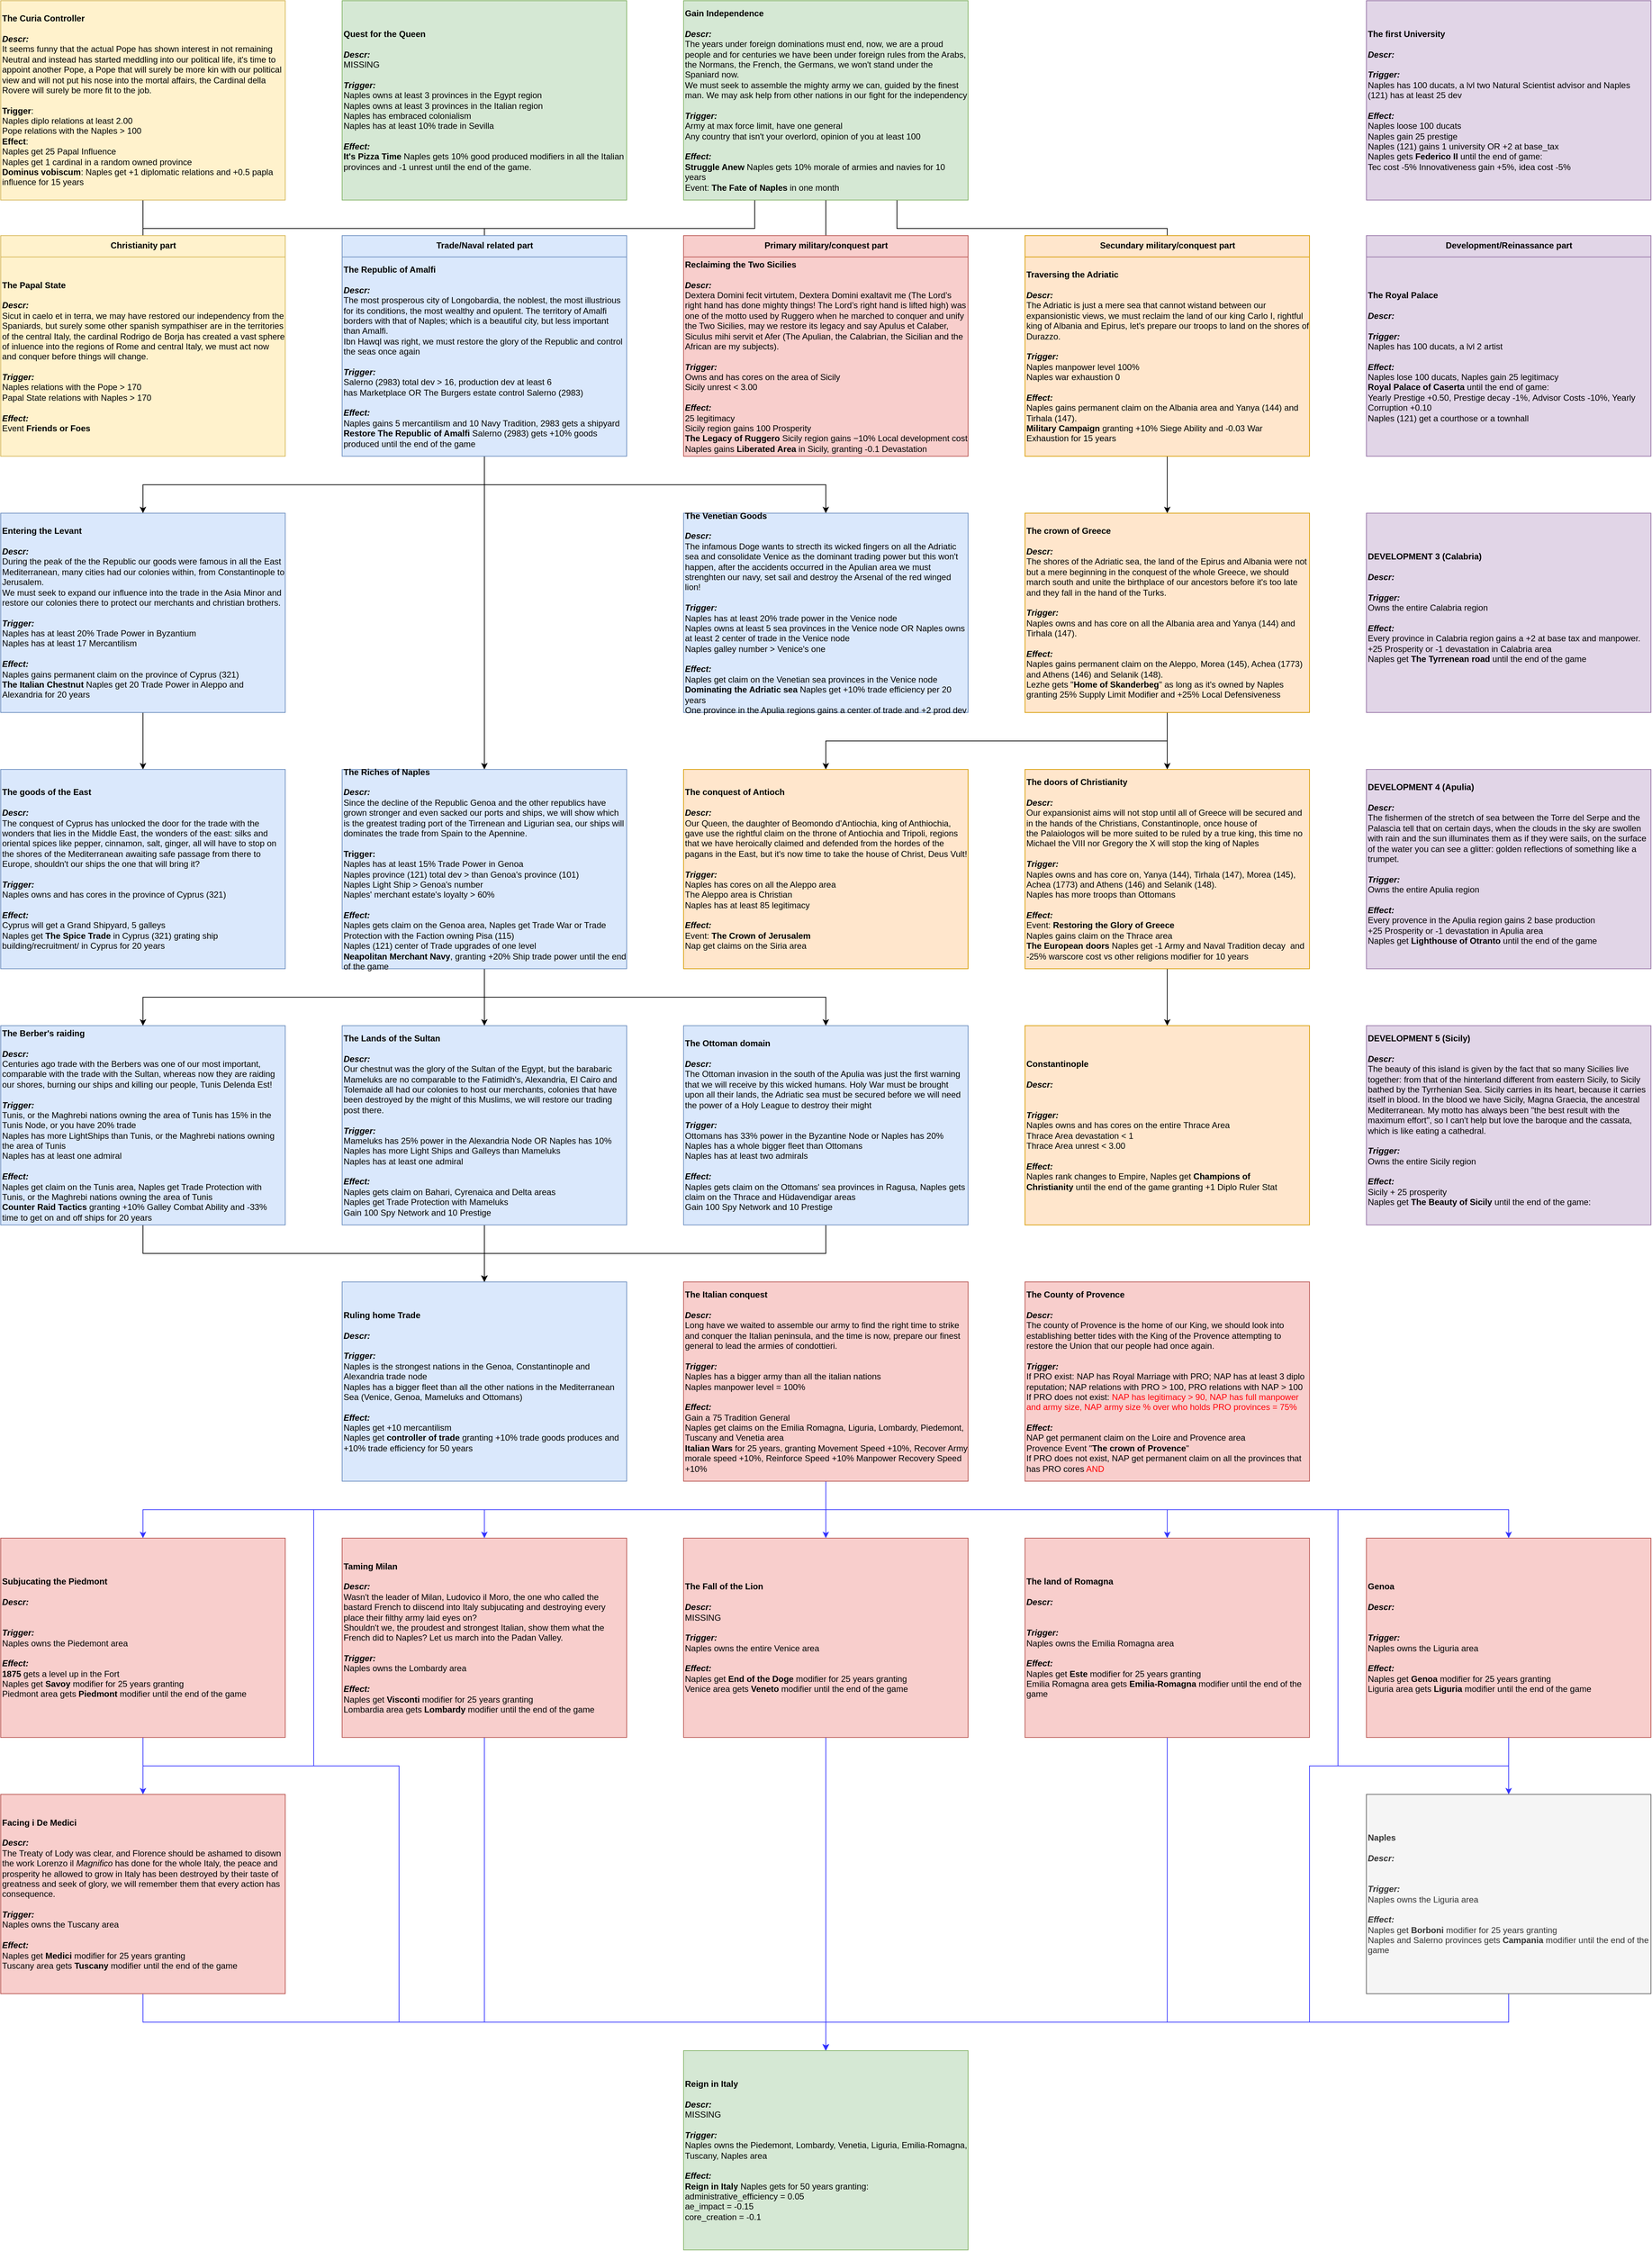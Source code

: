 <mxfile version="12.3.2" type="device" pages="2"><diagram id="kzSDAJDjx9IFy4JvHGh8" name="Missions"><mxGraphModel dx="2048" dy="808" grid="1" gridSize="10" guides="1" tooltips="1" connect="1" arrows="1" fold="1" page="1" pageScale="1" pageWidth="827" pageHeight="1169" math="0" shadow="0"><root><mxCell id="0"/><mxCell id="1" parent="0"/><mxCell id="1duMbpfqb4n2V9v_ifHp-9" style="edgeStyle=orthogonalEdgeStyle;rounded=0;orthogonalLoop=1;jettySize=auto;html=1;exitX=0.25;exitY=1;exitDx=0;exitDy=0;fontSize=12;" parent="1" source="VS-WX2oO7uqrwknDHlsG-1" target="VS-WX2oO7uqrwknDHlsG-9" edge="1"><mxGeometry relative="1" as="geometry"/></mxCell><mxCell id="bOzuorMYkFxrs2pDDm80-41" style="edgeStyle=orthogonalEdgeStyle;rounded=0;orthogonalLoop=1;jettySize=auto;html=1;exitX=0.75;exitY=1;exitDx=0;exitDy=0;startArrow=none;startFill=0;strokeColor=#000000;fontSize=12;" parent="1" source="VS-WX2oO7uqrwknDHlsG-1" target="TTL-foOcZzqklbkpSJ-E-7" edge="1"><mxGeometry relative="1" as="geometry"/></mxCell><mxCell id="bOzuorMYkFxrs2pDDm80-43" style="edgeStyle=orthogonalEdgeStyle;rounded=0;orthogonalLoop=1;jettySize=auto;html=1;exitX=0.25;exitY=1;exitDx=0;exitDy=0;startArrow=none;startFill=0;strokeColor=#000000;fontSize=12;" parent="1" source="VS-WX2oO7uqrwknDHlsG-1" target="QzyGDQtAHyH9AOBVf9tL-3" edge="1"><mxGeometry relative="1" as="geometry"/></mxCell><mxCell id="Hifq5IkfQWLHuLUF-LU--15" style="edgeStyle=orthogonalEdgeStyle;rounded=0;orthogonalLoop=1;jettySize=auto;html=1;exitX=0.5;exitY=1;exitDx=0;exitDy=0;" parent="1" source="VS-WX2oO7uqrwknDHlsG-1" target="VS-WX2oO7uqrwknDHlsG-5" edge="1"><mxGeometry relative="1" as="geometry"/></mxCell><mxCell id="VS-WX2oO7uqrwknDHlsG-1" value="&lt;div style=&quot;font-size: 12px&quot; align=&quot;left&quot;&gt;&lt;font style=&quot;font-size: 12px&quot;&gt;&lt;b style=&quot;font-size: 12px&quot;&gt;&lt;font style=&quot;font-size: 12px&quot;&gt;Gain Independence&lt;/font&gt;&lt;/b&gt;&lt;/font&gt;&lt;/div&gt;&lt;div style=&quot;font-size: 12px&quot; align=&quot;left&quot;&gt;&lt;font style=&quot;font-size: 12px&quot;&gt;&lt;b style=&quot;font-size: 12px&quot;&gt;&lt;font style=&quot;font-size: 12px&quot;&gt;&lt;br style=&quot;font-size: 12px&quot;&gt;&lt;/font&gt;&lt;/b&gt;&lt;/font&gt;&lt;/div&gt;&lt;div style=&quot;font-size: 12px&quot; align=&quot;left&quot;&gt;&lt;font style=&quot;font-size: 12px&quot;&gt;&lt;span style=&quot;font-size: 12px&quot;&gt;&lt;font style=&quot;font-size: 12px&quot;&gt;&lt;i style=&quot;font-size: 12px&quot;&gt;&lt;b style=&quot;font-size: 12px&quot;&gt;Descr:&lt;/b&gt;&lt;/i&gt;&lt;/font&gt;&lt;/span&gt;&lt;/font&gt;&lt;/div&gt;&lt;div style=&quot;font-size: 12px&quot; align=&quot;left&quot;&gt;&lt;div align=&quot;left&quot; style=&quot;font-size: 12px&quot;&gt;The years under foreign dominations must end, now, we are a proud people and for centuries we have been under foreign rules from the Arabs, the Normans, the French, the Germans, we won't stand under the Spaniard now.&lt;/div&gt;&lt;div align=&quot;left&quot; style=&quot;font-size: 12px&quot;&gt;We must seek to assemble the mighty army we can, guided by the finest man.&amp;nbsp;&lt;span style=&quot;font-size: 12px&quot;&gt;We may ask help from other nations in our fight for the independency&lt;/span&gt;&lt;/div&gt;&lt;/div&gt;&lt;div style=&quot;font-size: 12px&quot; align=&quot;left&quot;&gt;&lt;font style=&quot;font-size: 12px&quot;&gt;&lt;br style=&quot;font-size: 12px&quot;&gt;&lt;/font&gt;&lt;/div&gt;&lt;div style=&quot;font-size: 12px&quot; align=&quot;left&quot;&gt;&lt;font style=&quot;font-size: 12px&quot;&gt;&lt;b style=&quot;font-size: 12px&quot;&gt;&lt;i style=&quot;font-size: 12px&quot;&gt;Trigger:&lt;/i&gt;&lt;/b&gt;&lt;/font&gt;&lt;/div&gt;&lt;div style=&quot;font-size: 12px&quot; align=&quot;left&quot;&gt;&lt;font style=&quot;font-size: 12px&quot;&gt;Army at max force limit, have one general&lt;/font&gt;&lt;/div&gt;&lt;div style=&quot;font-size: 12px&quot; align=&quot;left&quot;&gt;&lt;font style=&quot;font-size: 12px&quot;&gt;Any country that isn't your overlord, opinion of you at least 100&lt;br style=&quot;font-size: 12px&quot;&gt;&lt;/font&gt;&lt;/div&gt;&lt;div style=&quot;font-size: 12px&quot; align=&quot;left&quot;&gt;&lt;font style=&quot;font-size: 12px&quot;&gt;&lt;br style=&quot;font-size: 12px&quot;&gt;&lt;/font&gt;&lt;/div&gt;&lt;div style=&quot;font-size: 12px&quot; align=&quot;left&quot;&gt;&lt;font style=&quot;font-size: 12px&quot;&gt;&lt;font style=&quot;font-size: 12px&quot;&gt;&lt;b style=&quot;font-size: 12px&quot;&gt;&lt;i style=&quot;font-size: 12px&quot;&gt;Effect:&lt;/i&gt;&lt;/b&gt;&lt;/font&gt;&lt;/font&gt;&lt;/div&gt;&lt;div style=&quot;font-size: 12px&quot; align=&quot;left&quot;&gt;&lt;b style=&quot;font-size: 12px&quot;&gt;Struggle Anew &lt;/b&gt;Naples gets&amp;nbsp;&lt;span style=&quot;font-size: 12px&quot;&gt;10% morale of armies and navies for 10 years&lt;/span&gt;&lt;/div&gt;&lt;div style=&quot;font-size: 12px&quot; align=&quot;left&quot;&gt;&lt;span style=&quot;font-size: 12px&quot;&gt;Event: &lt;b&gt;The Fate of Naples&lt;/b&gt; in one month&lt;/span&gt;&lt;/div&gt;" style="rounded=0;whiteSpace=wrap;html=1;align=left;fontSize=12;fillColor=#d5e8d4;strokeColor=#82b366;" parent="1" vertex="1"><mxGeometry x="960" width="400" height="280" as="geometry"/></mxCell><mxCell id="qOXI7dg5C7ksjzyRsKV5-1" value="&lt;div style=&quot;font-size: 12px&quot; align=&quot;left&quot;&gt;&lt;b&gt;Quest for the Queen&lt;/b&gt;&lt;/div&gt;&lt;div style=&quot;font-size: 12px&quot; align=&quot;left&quot;&gt;&lt;b&gt;&lt;br&gt;&lt;/b&gt;&lt;/div&gt;&lt;div style=&quot;font-size: 12px&quot; align=&quot;left&quot;&gt;&lt;font style=&quot;font-size: 12px&quot;&gt;&lt;span style=&quot;font-size: 12px&quot;&gt;&lt;font style=&quot;font-size: 12px&quot;&gt;&lt;i style=&quot;font-size: 12px&quot;&gt;&lt;b style=&quot;font-size: 12px&quot;&gt;Descr:&lt;/b&gt;&lt;/i&gt;&lt;/font&gt;&lt;/span&gt;&lt;/font&gt;&lt;/div&gt;&lt;div style=&quot;font-size: 12px&quot; align=&quot;left&quot;&gt;&lt;div align=&quot;left&quot; style=&quot;font-size: 12px&quot;&gt;MISSING&lt;/div&gt;&lt;div align=&quot;left&quot; style=&quot;font-size: 12px&quot;&gt;&lt;br&gt;&lt;/div&gt;&lt;/div&gt;&lt;div style=&quot;font-size: 12px&quot; align=&quot;left&quot;&gt;&lt;font style=&quot;font-size: 12px&quot;&gt;&lt;b style=&quot;font-size: 12px&quot;&gt;&lt;i style=&quot;font-size: 12px&quot;&gt;Trigger:&lt;/i&gt;&lt;/b&gt;&lt;/font&gt;&lt;/div&gt;&lt;div style=&quot;font-size: 12px&quot; align=&quot;left&quot;&gt;Naples owns at least 3 provinces in the Egypt region&lt;/div&gt;&lt;div style=&quot;font-size: 12px&quot; align=&quot;left&quot;&gt;Naples owns at least 3 provinces in the Italian region&lt;/div&gt;&lt;div style=&quot;font-size: 12px&quot; align=&quot;left&quot;&gt;Naples has embraced colonialism&lt;/div&gt;&lt;div style=&quot;font-size: 12px&quot; align=&quot;left&quot;&gt;Naples has at least 10% trade in Sevilla&lt;/div&gt;&lt;div style=&quot;font-size: 12px&quot; align=&quot;left&quot;&gt;&lt;br&gt;&lt;/div&gt;&lt;div style=&quot;font-size: 12px&quot; align=&quot;left&quot;&gt;&lt;font style=&quot;font-size: 12px&quot;&gt;&lt;font style=&quot;font-size: 12px&quot;&gt;&lt;b style=&quot;font-size: 12px&quot;&gt;&lt;i style=&quot;font-size: 12px&quot;&gt;Effect:&lt;/i&gt;&lt;/b&gt;&lt;/font&gt;&lt;/font&gt;&lt;/div&gt;&lt;div style=&quot;font-size: 12px&quot; align=&quot;left&quot;&gt;&lt;b style=&quot;font-size: 12px&quot;&gt;It's Pizza Time&amp;nbsp;&lt;/b&gt;Naples gets&amp;nbsp;&lt;span style=&quot;font-size: 12px&quot;&gt;10% good produced modifiers in all the Italian provinces and -1 unrest until the end of the game.&lt;/span&gt;&lt;/div&gt;" style="rounded=0;whiteSpace=wrap;html=1;align=left;fontSize=12;fillColor=#d5e8d4;strokeColor=#82b366;" parent="1" vertex="1"><mxGeometry x="480" width="400" height="280" as="geometry"/></mxCell><mxCell id="Hifq5IkfQWLHuLUF-LU--10" value="&lt;div style=&quot;font-size: 12px&quot; align=&quot;left&quot;&gt;&lt;font style=&quot;font-size: 12px&quot;&gt;&lt;b style=&quot;font-size: 12px&quot;&gt;&lt;font style=&quot;font-size: 12px&quot;&gt;The Royal Palace&lt;/font&gt;&lt;/b&gt;&lt;/font&gt;&lt;/div&gt;&lt;div style=&quot;font-size: 12px&quot; align=&quot;left&quot;&gt;&lt;font style=&quot;font-size: 12px&quot;&gt;&lt;b style=&quot;font-size: 12px&quot;&gt;&lt;font style=&quot;font-size: 12px&quot;&gt;&lt;br style=&quot;font-size: 12px&quot;&gt;&lt;/font&gt;&lt;/b&gt;&lt;/font&gt;&lt;/div&gt;&lt;div style=&quot;font-size: 12px&quot; align=&quot;left&quot;&gt;&lt;font style=&quot;font-size: 12px&quot;&gt;&lt;span style=&quot;font-size: 12px&quot;&gt;&lt;font style=&quot;font-size: 12px&quot;&gt;&lt;i style=&quot;font-size: 12px&quot;&gt;&lt;b style=&quot;font-size: 12px&quot;&gt;Descr:&lt;/b&gt;&lt;/i&gt;&lt;/font&gt;&lt;/span&gt;&lt;/font&gt;&lt;/div&gt;&lt;div style=&quot;font-size: 12px&quot; align=&quot;left&quot;&gt;&lt;div align=&quot;left&quot; style=&quot;font-size: 12px&quot;&gt;&lt;br&gt;&lt;/div&gt;&lt;/div&gt;&lt;div style=&quot;font-size: 12px&quot; align=&quot;left&quot;&gt;&lt;font style=&quot;font-size: 12px&quot;&gt;&lt;b style=&quot;font-size: 12px&quot;&gt;&lt;i style=&quot;font-size: 12px&quot;&gt;Trigger:&lt;/i&gt;&lt;/b&gt;&lt;/font&gt;&lt;/div&gt;&lt;div style=&quot;font-size: 12px&quot; align=&quot;left&quot;&gt;Naples has 100 ducats, a lvl 2 artist&lt;/div&gt;&lt;div style=&quot;font-size: 12px&quot; align=&quot;left&quot;&gt;&lt;br&gt;&lt;/div&gt;&lt;div style=&quot;font-size: 12px&quot; align=&quot;left&quot;&gt;&lt;font style=&quot;font-size: 12px&quot;&gt;&lt;font style=&quot;font-size: 12px&quot;&gt;&lt;b style=&quot;font-size: 12px&quot;&gt;&lt;i style=&quot;font-size: 12px&quot;&gt;Effect:&lt;/i&gt;&lt;/b&gt;&lt;/font&gt;&lt;/font&gt;&lt;/div&gt;&lt;div style=&quot;font-size: 12px&quot; align=&quot;left&quot;&gt;Naples lose 100 ducats, Naples gain 25 legitimacy&lt;/div&gt;&lt;div style=&quot;font-size: 12px&quot; align=&quot;left&quot;&gt;&lt;b&gt;Royal Palace of Caserta &lt;/b&gt;until the end of game:&lt;/div&gt;&lt;div style=&quot;font-size: 12px&quot; align=&quot;left&quot;&gt;&lt;div align=&quot;left&quot;&gt;Yearly Prestige +0.50,&amp;nbsp;&lt;span&gt;Prestige decay -1%,&lt;/span&gt;&lt;span&gt;&amp;nbsp;&lt;/span&gt;&lt;span&gt;Advisor Costs -10%, Yearly Corruption +0.10&lt;/span&gt;&lt;/div&gt;&lt;div align=&quot;left&quot;&gt;&lt;span&gt;Naples (121)&amp;nbsp;&lt;/span&gt;&lt;span&gt;get a courthose or a townhall&lt;/span&gt;&lt;br&gt;&lt;/div&gt;&lt;/div&gt;" style="rounded=0;whiteSpace=wrap;html=1;align=left;fontSize=12;fillColor=#e1d5e7;strokeColor=#9673a6;" parent="1" vertex="1"><mxGeometry x="1920" y="360" width="400" height="280" as="geometry"/></mxCell><mxCell id="Hifq5IkfQWLHuLUF-LU--22" value="&lt;div style=&quot;font-size: 12px&quot; align=&quot;left&quot;&gt;&lt;b&gt;DEVELOPMENT 3 (Calabria)&lt;/b&gt;&lt;/div&gt;&lt;div style=&quot;font-size: 12px&quot; align=&quot;left&quot;&gt;&lt;br&gt;&lt;/div&gt;&lt;div style=&quot;font-size: 12px&quot; align=&quot;left&quot;&gt;&lt;font style=&quot;font-size: 12px&quot;&gt;&lt;span style=&quot;font-size: 12px&quot;&gt;&lt;font style=&quot;font-size: 12px&quot;&gt;&lt;i style=&quot;font-size: 12px&quot;&gt;&lt;b style=&quot;font-size: 12px&quot;&gt;Descr:&lt;/b&gt;&lt;/i&gt;&lt;/font&gt;&lt;/span&gt;&lt;/font&gt;&lt;/div&gt;&lt;div style=&quot;font-size: 12px&quot; align=&quot;left&quot;&gt;&lt;div align=&quot;left&quot; style=&quot;font-size: 12px&quot;&gt;&lt;br&gt;&lt;/div&gt;&lt;/div&gt;&lt;div style=&quot;font-size: 12px&quot; align=&quot;left&quot;&gt;&lt;font style=&quot;font-size: 12px&quot;&gt;&lt;b style=&quot;font-size: 12px&quot;&gt;&lt;i style=&quot;font-size: 12px&quot;&gt;Trigger:&lt;/i&gt;&lt;/b&gt;&lt;/font&gt;&lt;/div&gt;&lt;div style=&quot;font-size: 12px&quot; align=&quot;left&quot;&gt;Owns the entire Calabria region&lt;br&gt;&lt;/div&gt;&lt;div style=&quot;font-size: 12px&quot; align=&quot;left&quot;&gt;&lt;br&gt;&lt;/div&gt;&lt;div style=&quot;font-size: 12px&quot; align=&quot;left&quot;&gt;&lt;font style=&quot;font-size: 12px&quot;&gt;&lt;font style=&quot;font-size: 12px&quot;&gt;&lt;b style=&quot;font-size: 12px&quot;&gt;&lt;i style=&quot;font-size: 12px&quot;&gt;Effect:&lt;/i&gt;&lt;/b&gt;&lt;/font&gt;&lt;/font&gt;&lt;/div&gt;&lt;div style=&quot;font-size: 12px&quot; align=&quot;left&quot;&gt;Every province in Calabria region gains a +2 at base tax and manpower.&lt;/div&gt;&lt;div style=&quot;font-size: 12px&quot; align=&quot;left&quot;&gt;+25 Prosperity or -1 devastation in Calabria area&lt;/div&gt;&lt;div style=&quot;font-size: 12px&quot; align=&quot;left&quot;&gt;Naples get &lt;b&gt;The Tyrrenean road&lt;/b&gt;&amp;nbsp;until the end of the game&lt;/div&gt;&lt;div style=&quot;font-size: 12px&quot; align=&quot;left&quot;&gt;&lt;br&gt;&lt;/div&gt;" style="rounded=0;whiteSpace=wrap;html=1;align=left;fontSize=12;fillColor=#e1d5e7;strokeColor=#9673a6;" parent="1" vertex="1"><mxGeometry x="1920" y="720" width="400" height="280" as="geometry"/></mxCell><mxCell id="Hifq5IkfQWLHuLUF-LU--24" value="&lt;div style=&quot;font-size: 12px&quot; align=&quot;left&quot;&gt;&lt;b&gt;DEVELOPMENT 4 (Apulia)&lt;/b&gt;&lt;br&gt;&lt;/div&gt;&lt;div style=&quot;font-size: 12px&quot; align=&quot;left&quot;&gt;&lt;font style=&quot;font-size: 12px&quot;&gt;&lt;b style=&quot;font-size: 12px&quot;&gt;&lt;font style=&quot;font-size: 12px&quot;&gt;&lt;br style=&quot;font-size: 12px&quot;&gt;&lt;/font&gt;&lt;/b&gt;&lt;/font&gt;&lt;/div&gt;&lt;div style=&quot;font-size: 12px&quot; align=&quot;left&quot;&gt;&lt;font style=&quot;font-size: 12px&quot;&gt;&lt;span style=&quot;font-size: 12px&quot;&gt;&lt;font style=&quot;font-size: 12px&quot;&gt;&lt;i style=&quot;font-size: 12px&quot;&gt;&lt;b style=&quot;font-size: 12px&quot;&gt;Descr:&lt;/b&gt;&lt;/i&gt;&lt;/font&gt;&lt;/span&gt;&lt;/font&gt;&lt;/div&gt;&lt;div align=&quot;left&quot;&gt;&lt;div align=&quot;left&quot;&gt;The fishermen of the stretch of sea between the Torre del Serpe and the Palascìa tell that on certain days, when the clouds in the sky are swollen with rain and the sun illuminates them as if they were sails, on the surface of the water you can see a glitter: golden reflections of something like a trumpet.&lt;br&gt;&lt;/div&gt;&lt;div align=&quot;left&quot;&gt;&lt;br&gt;&lt;/div&gt;&lt;/div&gt;&lt;div style=&quot;font-size: 12px&quot; align=&quot;left&quot;&gt;&lt;font style=&quot;font-size: 12px&quot;&gt;&lt;b style=&quot;font-size: 12px&quot;&gt;&lt;i style=&quot;font-size: 12px&quot;&gt;Trigger:&lt;/i&gt;&lt;/b&gt;&lt;/font&gt;&lt;/div&gt;&lt;div style=&quot;font-size: 12px&quot; align=&quot;left&quot;&gt;Owns the entire Apulia region&lt;/div&gt;&lt;div style=&quot;font-size: 12px&quot; align=&quot;left&quot;&gt;&lt;br&gt;&lt;/div&gt;&lt;div style=&quot;font-size: 12px&quot; align=&quot;left&quot;&gt;&lt;font style=&quot;font-size: 12px&quot;&gt;&lt;font style=&quot;font-size: 12px&quot;&gt;&lt;b style=&quot;font-size: 12px&quot;&gt;&lt;i style=&quot;font-size: 12px&quot;&gt;Effect:&lt;/i&gt;&lt;/b&gt;&lt;/font&gt;&lt;/font&gt;&lt;/div&gt;&lt;div style=&quot;font-size: 12px&quot; align=&quot;left&quot;&gt;&lt;font style=&quot;font-size: 12px&quot;&gt;&lt;font style=&quot;font-size: 12px&quot;&gt;&lt;span style=&quot;font-size: 12px&quot;&gt;&lt;span style=&quot;font-size: 12px&quot;&gt;Every provence in the Apulia region gains 2 base production&lt;/span&gt;&lt;/span&gt;&lt;/font&gt;&lt;/font&gt;&lt;/div&gt;&lt;div style=&quot;font-size: 12px&quot; align=&quot;left&quot;&gt;&lt;font style=&quot;font-size: 12px&quot;&gt;&lt;font style=&quot;font-size: 12px&quot;&gt;+25 Prosperity or -1 devastation in Apulia area&lt;span style=&quot;font-size: 12px&quot;&gt;&lt;span style=&quot;font-size: 12px&quot;&gt;&lt;br&gt;&lt;/span&gt;&lt;/span&gt;&lt;/font&gt;&lt;/font&gt;&lt;/div&gt;&lt;div style=&quot;font-size: 12px&quot; align=&quot;left&quot;&gt;&lt;font style=&quot;font-size: 12px&quot;&gt;&lt;font style=&quot;font-size: 12px&quot;&gt;&lt;span style=&quot;font-size: 12px&quot;&gt;&lt;span style=&quot;font-size: 12px&quot;&gt;Naples get &lt;b&gt;Lighthouse of Otranto&lt;/b&gt;&amp;nbsp;until the end of the game&lt;/span&gt;&lt;/span&gt;&lt;/font&gt;&lt;/font&gt;&lt;/div&gt;&lt;div style=&quot;font-size: 12px&quot; align=&quot;left&quot;&gt;&lt;br&gt;&lt;/div&gt;" style="rounded=0;whiteSpace=wrap;html=1;align=left;fontSize=12;fillColor=#e1d5e7;strokeColor=#9673a6;" parent="1" vertex="1"><mxGeometry x="1920" y="1080" width="400" height="280" as="geometry"/></mxCell><mxCell id="Hifq5IkfQWLHuLUF-LU--26" value="&lt;div style=&quot;font-size: 12px&quot; align=&quot;left&quot;&gt;&lt;b&gt;DEVELOPMENT 5 (Sicily)&lt;/b&gt;&lt;br&gt;&lt;/div&gt;&lt;div style=&quot;font-size: 12px&quot; align=&quot;left&quot;&gt;&lt;b&gt;&lt;br&gt;&lt;/b&gt;&lt;/div&gt;&lt;div style=&quot;font-size: 12px&quot; align=&quot;left&quot;&gt;&lt;font style=&quot;font-size: 12px&quot;&gt;&lt;span style=&quot;font-size: 12px&quot;&gt;&lt;font style=&quot;font-size: 12px&quot;&gt;&lt;i style=&quot;font-size: 12px&quot;&gt;&lt;b style=&quot;font-size: 12px&quot;&gt;Descr:&lt;/b&gt;&lt;/i&gt;&lt;/font&gt;&lt;/span&gt;&lt;/font&gt;&lt;/div&gt;&lt;div align=&quot;left&quot;&gt;&lt;div align=&quot;left&quot;&gt;The beauty of this island is given by the fact that so many Sicilies live together: from that of the hinterland different from eastern Sicily, to Sicily bathed by the Tyrrhenian Sea. Sicily carries in its heart, because it carries itself in blood. In the blood we have Sicily, Magna Graecia, the ancestral Mediterranean. My motto has always been &quot;the best result with the maximum effort&quot;, so I can't help but love the baroque and the cassata, which is like eating a cathedral.&lt;br&gt;&lt;/div&gt;&lt;div align=&quot;left&quot;&gt;&lt;br&gt;&lt;/div&gt;&lt;/div&gt;&lt;div style=&quot;font-size: 12px&quot; align=&quot;left&quot;&gt;&lt;font style=&quot;font-size: 12px&quot;&gt;&lt;b style=&quot;font-size: 12px&quot;&gt;&lt;i style=&quot;font-size: 12px&quot;&gt;Trigger:&lt;/i&gt;&lt;/b&gt;&lt;/font&gt;&lt;/div&gt;&lt;div style=&quot;font-size: 12px&quot; align=&quot;left&quot;&gt;Owns the entire Sicily region&lt;br&gt;&lt;/div&gt;&lt;div style=&quot;font-size: 12px&quot; align=&quot;left&quot;&gt;&lt;br&gt;&lt;/div&gt;&lt;div style=&quot;font-size: 12px&quot; align=&quot;left&quot;&gt;&lt;font style=&quot;font-size: 12px&quot;&gt;&lt;font style=&quot;font-size: 12px&quot;&gt;&lt;b style=&quot;font-size: 12px&quot;&gt;&lt;i style=&quot;font-size: 12px&quot;&gt;Effect:&lt;/i&gt;&lt;/b&gt;&lt;/font&gt;&lt;/font&gt;&lt;/div&gt;&lt;div style=&quot;font-size: 12px&quot; align=&quot;left&quot;&gt;&lt;font style=&quot;font-size: 12px&quot;&gt;&lt;font style=&quot;font-size: 12px&quot;&gt;&lt;span style=&quot;font-size: 12px&quot;&gt;&lt;span style=&quot;font-size: 12px&quot;&gt;Sicily + 25 prosperity&lt;/span&gt;&lt;/span&gt;&lt;/font&gt;&lt;/font&gt;&lt;/div&gt;&lt;div style=&quot;font-size: 12px&quot; align=&quot;left&quot;&gt;&lt;font style=&quot;font-size: 12px&quot;&gt;&lt;font style=&quot;font-size: 12px&quot;&gt;&lt;span style=&quot;font-size: 12px&quot;&gt;&lt;span style=&quot;font-size: 12px&quot;&gt;Naples get &lt;b&gt;The Beauty of Sicily&lt;/b&gt;&amp;nbsp;until the end of the game:&lt;/span&gt;&lt;/span&gt;&lt;/font&gt;&lt;/font&gt;&lt;/div&gt;&lt;div style=&quot;font-size: 12px&quot; align=&quot;left&quot;&gt;&lt;br&gt;&lt;/div&gt;" style="rounded=0;whiteSpace=wrap;html=1;align=left;fontSize=12;fillColor=#e1d5e7;strokeColor=#9673a6;" parent="1" vertex="1"><mxGeometry x="1920" y="1440" width="400" height="280" as="geometry"/></mxCell><mxCell id="Hifq5IkfQWLHuLUF-LU--17" value="&lt;div style=&quot;font-size: 12px&quot; align=&quot;left&quot;&gt;&lt;font style=&quot;font-size: 12px&quot;&gt;&lt;b style=&quot;font-size: 12px&quot;&gt;&lt;font style=&quot;font-size: 12px&quot;&gt;The first University&lt;/font&gt;&lt;/b&gt;&lt;/font&gt;&lt;/div&gt;&lt;div style=&quot;font-size: 12px&quot; align=&quot;left&quot;&gt;&lt;font style=&quot;font-size: 12px&quot;&gt;&lt;b style=&quot;font-size: 12px&quot;&gt;&lt;font style=&quot;font-size: 12px&quot;&gt;&lt;br style=&quot;font-size: 12px&quot;&gt;&lt;/font&gt;&lt;/b&gt;&lt;/font&gt;&lt;/div&gt;&lt;div style=&quot;font-size: 12px&quot; align=&quot;left&quot;&gt;&lt;font style=&quot;font-size: 12px&quot;&gt;&lt;span style=&quot;font-size: 12px&quot;&gt;&lt;font style=&quot;font-size: 12px&quot;&gt;&lt;i style=&quot;font-size: 12px&quot;&gt;&lt;b style=&quot;font-size: 12px&quot;&gt;Descr:&lt;/b&gt;&lt;/i&gt;&lt;/font&gt;&lt;/span&gt;&lt;/font&gt;&lt;/div&gt;&lt;div style=&quot;font-size: 12px&quot; align=&quot;left&quot;&gt;&lt;div align=&quot;left&quot; style=&quot;font-size: 12px&quot;&gt;&lt;br&gt;&lt;/div&gt;&lt;/div&gt;&lt;div style=&quot;font-size: 12px&quot; align=&quot;left&quot;&gt;&lt;font style=&quot;font-size: 12px&quot;&gt;&lt;b style=&quot;font-size: 12px&quot;&gt;&lt;i style=&quot;font-size: 12px&quot;&gt;Trigger:&lt;/i&gt;&lt;/b&gt;&lt;/font&gt;&lt;/div&gt;&lt;div style=&quot;font-size: 12px&quot; align=&quot;left&quot;&gt;Naples has 100 ducats, a lvl two Natural Scientist advisor and Naples (121) has at least 25 dev&lt;/div&gt;&lt;div style=&quot;font-size: 12px&quot; align=&quot;left&quot;&gt;&lt;br&gt;&lt;/div&gt;&lt;div style=&quot;font-size: 12px&quot; align=&quot;left&quot;&gt;&lt;font style=&quot;font-size: 12px&quot;&gt;&lt;font style=&quot;font-size: 12px&quot;&gt;&lt;b style=&quot;font-size: 12px&quot;&gt;&lt;i style=&quot;font-size: 12px&quot;&gt;Effect:&lt;/i&gt;&lt;/b&gt;&lt;/font&gt;&lt;/font&gt;&lt;/div&gt;&lt;div style=&quot;font-size: 12px&quot; align=&quot;left&quot;&gt;Naples loose 100 ducats&lt;/div&gt;&lt;div style=&quot;font-size: 12px&quot; align=&quot;left&quot;&gt;Naples gain 25 prestige&lt;/div&gt;&lt;div style=&quot;font-size: 12px&quot; align=&quot;left&quot;&gt;Naples (121) gains 1 university OR +2 at base_tax&lt;/div&gt;&lt;div style=&quot;font-size: 12px&quot; align=&quot;left&quot;&gt;Naples gets&amp;nbsp;&lt;b&gt;Federico II&lt;/b&gt;&amp;nbsp;until the end of game&lt;span&gt;:&lt;/span&gt;&lt;/div&gt;&lt;div style=&quot;font-size: 12px&quot; align=&quot;left&quot;&gt;&lt;div align=&quot;left&quot;&gt;Tec cost -5% Innovativeness gain +&lt;span&gt;5%, idea cost&amp;nbsp;&lt;/span&gt;&lt;span&gt;-5%&lt;/span&gt;&lt;/div&gt;&lt;/div&gt;" style="rounded=0;whiteSpace=wrap;html=1;align=left;fontSize=12;fillColor=#e1d5e7;strokeColor=#9673a6;" parent="1" vertex="1"><mxGeometry x="1920" width="400" height="280" as="geometry"/></mxCell><mxCell id="qIv2hwqyFpbOUi0a97h2-6" style="edgeStyle=orthogonalEdgeStyle;rounded=0;orthogonalLoop=1;jettySize=auto;html=1;exitX=0.5;exitY=1;exitDx=0;exitDy=0;" parent="1" source="VS-WX2oO7uqrwknDHlsG-9" target="TTL-foOcZzqklbkpSJ-E-3" edge="1"><mxGeometry relative="1" as="geometry"/></mxCell><mxCell id="qIv2hwqyFpbOUi0a97h2-7" style="edgeStyle=orthogonalEdgeStyle;rounded=0;orthogonalLoop=1;jettySize=auto;html=1;exitX=0.5;exitY=1;exitDx=0;exitDy=0;" parent="1" source="VS-WX2oO7uqrwknDHlsG-9" target="TTL-foOcZzqklbkpSJ-E-5" edge="1"><mxGeometry relative="1" as="geometry"/></mxCell><mxCell id="qIv2hwqyFpbOUi0a97h2-8" style="edgeStyle=orthogonalEdgeStyle;rounded=0;orthogonalLoop=1;jettySize=auto;html=1;exitX=0.5;exitY=1;exitDx=0;exitDy=0;" parent="1" source="VS-WX2oO7uqrwknDHlsG-9" target="MhhXEf2dkMaLR8GYfWED-24" edge="1"><mxGeometry relative="1" as="geometry"/></mxCell><mxCell id="VS-WX2oO7uqrwknDHlsG-9" value="&lt;div style=&quot;font-size: 12px&quot;&gt;&lt;b style=&quot;font-size: 12px&quot;&gt;The Republic of Amalfi&lt;/b&gt;&lt;br style=&quot;font-size: 12px&quot;&gt;&lt;/div&gt;&lt;div style=&quot;font-size: 12px&quot;&gt;&lt;b style=&quot;font-size: 12px&quot;&gt;&lt;br style=&quot;font-size: 12px&quot;&gt;&lt;/b&gt;&lt;/div&gt;&lt;div style=&quot;font-size: 12px&quot;&gt;&lt;i style=&quot;font-size: 12px&quot;&gt;&lt;b style=&quot;font-size: 12px&quot;&gt;Descr:&lt;/b&gt;&lt;/i&gt;&lt;/div&gt;&lt;div style=&quot;font-size: 12px&quot;&gt;&lt;div style=&quot;font-size: 12px&quot;&gt;The most prosperous city of Longobardia, the noblest, the most illustrious for its conditions, the most wealthy and opulent. The territory of Amalfi borders with that of Naples; which is a beautiful city, but less important than Amalfi.&lt;/div&gt;&lt;div style=&quot;font-size: 12px&quot;&gt;Ibn Hawql was right, we must restore the glory of the Republic and control the seas once again&lt;/div&gt;&lt;/div&gt;&lt;div style=&quot;font-size: 12px&quot;&gt;&lt;font style=&quot;font-size: 12px&quot;&gt;&lt;br style=&quot;font-size: 12px&quot;&gt;&lt;/font&gt;&lt;/div&gt;&lt;div style=&quot;font-size: 12px&quot;&gt;&lt;font style=&quot;font-size: 12px&quot;&gt;&lt;i style=&quot;font-size: 12px&quot;&gt;&lt;b style=&quot;font-size: 12px&quot;&gt;Trigger:&lt;/b&gt;&lt;/i&gt;&lt;/font&gt;&lt;/div&gt;&lt;div style=&quot;font-size: 12px&quot;&gt;&lt;span&gt;Salerno (2983) total dev &amp;gt; 16,&amp;nbsp;production dev at least 6&lt;/span&gt;&lt;br&gt;&lt;/div&gt;&lt;div style=&quot;font-size: 12px&quot;&gt;&lt;span&gt;has Marketplace OR&amp;nbsp;&lt;/span&gt;&lt;span&gt;The Burgers estate control Salerno&amp;nbsp;(2983)&lt;/span&gt;&lt;/div&gt;&lt;div style=&quot;font-size: 12px&quot;&gt;&lt;font style=&quot;font-size: 12px&quot;&gt;&lt;br style=&quot;font-size: 12px&quot;&gt;&lt;/font&gt;&lt;/div&gt;&lt;div style=&quot;font-size: 12px&quot;&gt;&lt;font style=&quot;font-size: 12px&quot;&gt;&lt;b style=&quot;font-size: 12px&quot;&gt;&lt;i style=&quot;font-size: 12px&quot;&gt;Effect:&lt;/i&gt;&lt;/b&gt;&lt;/font&gt;&lt;/div&gt;&lt;div style=&quot;font-size: 12px&quot;&gt;&lt;font style=&quot;font-size: 12px&quot;&gt;Naples gains 5 mercantilism and 10 Navy Tradition, 2983 gets a shipyard&lt;br style=&quot;font-size: 12px&quot;&gt;&lt;/font&gt;&lt;/div&gt;&lt;div style=&quot;font-size: 12px&quot;&gt;&lt;font style=&quot;font-size: 12px&quot;&gt;&lt;b style=&quot;font-size: 12px&quot;&gt;Restore The Republic of Amalfi &lt;/b&gt;&lt;span style=&quot;font-size: 12px&quot;&gt;Salerno (2983) gets +10% goods produced until the end of the game&lt;/span&gt;&lt;/font&gt;&lt;/div&gt;" style="rounded=0;whiteSpace=wrap;html=1;align=left;fontSize=12;fillColor=#dae8fc;strokeColor=#6c8ebf;" parent="1" vertex="1"><mxGeometry x="480" y="360" width="400" height="280" as="geometry"/></mxCell><mxCell id="AaOpGOsad8hZdVqj_prO-28" value="" style="edgeStyle=orthogonalEdgeStyle;rounded=0;orthogonalLoop=1;jettySize=auto;html=1;" parent="1" source="MhhXEf2dkMaLR8GYfWED-24" target="AaOpGOsad8hZdVqj_prO-27" edge="1"><mxGeometry relative="1" as="geometry"/></mxCell><mxCell id="MhhXEf2dkMaLR8GYfWED-24" value="&lt;b&gt;Entering the Levant&lt;/b&gt;&lt;div style=&quot;font-size: 12px&quot;&gt;&lt;b&gt;&lt;br&gt;&lt;/b&gt;&lt;/div&gt;&lt;div style=&quot;font-size: 12px&quot;&gt;&lt;div style=&quot;font-size: 12px&quot;&gt;&lt;b style=&quot;font-size: 12px&quot;&gt;&lt;i style=&quot;font-size: 12px&quot;&gt;Descr:&lt;/i&gt;&lt;/b&gt;&lt;/div&gt;&lt;div style=&quot;font-size: 12px&quot;&gt;During the peak of the the Republic our goods were famous in all the East Mediterranean, many cities had our colonies within, from Constantinople to Jerusalem.&lt;/div&gt;&lt;div style=&quot;font-size: 12px&quot;&gt;We must seek to expand our influence into the trade in the Asia Minor and restore our colonies there to protect our merchants and christian brothers.&lt;/div&gt;&lt;div style=&quot;font-size: 12px&quot;&gt;&lt;b style=&quot;font-size: 12px&quot;&gt;&lt;i style=&quot;font-size: 12px&quot;&gt;&lt;br&gt;&lt;/i&gt;&lt;/b&gt;&lt;/div&gt;&lt;/div&gt;&lt;div style=&quot;font-size: 12px&quot;&gt;&lt;font style=&quot;font-size: 12px&quot;&gt;&lt;b style=&quot;font-size: 12px&quot;&gt;&lt;i style=&quot;font-size: 12px&quot;&gt;Trigger:&lt;/i&gt;&lt;/b&gt;&lt;/font&gt;&lt;/div&gt;&lt;div style=&quot;font-size: 12px&quot;&gt;&lt;font style=&quot;font-size: 12px&quot;&gt;Naples has at least 20% Trade Power in Byzantium&lt;br style=&quot;font-size: 12px&quot;&gt;&lt;/font&gt;&lt;/div&gt;&lt;div style=&quot;font-size: 12px&quot;&gt;&lt;font style=&quot;font-size: 12px&quot;&gt;Naples has at least 17 Mercantilism&lt;/font&gt;&lt;/div&gt;&lt;div style=&quot;font-size: 12px&quot;&gt;&lt;font style=&quot;font-size: 12px&quot;&gt;&lt;br&gt;&lt;/font&gt;&lt;/div&gt;&lt;div style=&quot;font-size: 12px&quot;&gt;&lt;font style=&quot;font-size: 12px&quot;&gt;&lt;b style=&quot;font-size: 12px&quot;&gt;&lt;i style=&quot;font-size: 12px&quot;&gt;Effect:&lt;/i&gt;&lt;/b&gt;&lt;/font&gt;&lt;/div&gt;&lt;div style=&quot;font-size: 12px&quot;&gt;&lt;font style=&quot;font-size: 12px&quot;&gt;Naples gains&amp;nbsp;permanent claim on the province of Cyprus (321)&lt;/font&gt;&lt;/div&gt;&lt;div style=&quot;font-size: 12px&quot;&gt;&lt;font style=&quot;font-size: 12px&quot;&gt;&lt;span style=&quot;font-size: 12px&quot;&gt;&lt;b style=&quot;font-size: 12px&quot;&gt;The&lt;/b&gt;&lt;/span&gt;&lt;b style=&quot;font-size: 12px&quot;&gt; Italian Chestnut &lt;/b&gt;&lt;span style=&quot;font-size: 12px&quot;&gt;Naples get 20 Trade Power in Aleppo and Alexandria for 20 years&lt;/span&gt;&lt;/font&gt;&lt;/div&gt;" style="rounded=0;whiteSpace=wrap;html=1;align=left;fontSize=12;fillColor=#dae8fc;strokeColor=#6c8ebf;" parent="1" vertex="1"><mxGeometry y="720" width="400" height="280" as="geometry"/></mxCell><mxCell id="AaOpGOsad8hZdVqj_prO-27" value="&lt;div style=&quot;font-size: 12px&quot;&gt;&lt;b&gt;The goods of the East&lt;/b&gt;&lt;/div&gt;&lt;div style=&quot;font-size: 12px&quot;&gt;&lt;b&gt;&lt;br&gt;&lt;/b&gt;&lt;/div&gt;&lt;div style=&quot;font-size: 12px&quot;&gt;&lt;div style=&quot;font-size: 12px&quot;&gt;&lt;b style=&quot;font-size: 12px&quot;&gt;&lt;i style=&quot;font-size: 12px&quot;&gt;Descr:&lt;/i&gt;&lt;/b&gt;&lt;/div&gt;&lt;div style=&quot;font-size: 12px&quot;&gt;The conquest of Cyprus has unlocked the door for the trade with the wonders that lies in the Middle East, the wonders of the east: silks and oriental spices like pepper, cinnamon, salt, ginger, all will have to stop on the shores of the Mediterranean awaiting safe passage from there to Europe, shouldn't our ships the one that will bring it?&lt;/div&gt;&lt;div style=&quot;font-size: 12px&quot;&gt;&lt;br&gt;&lt;/div&gt;&lt;/div&gt;&lt;div style=&quot;font-size: 12px&quot;&gt;&lt;font style=&quot;font-size: 12px&quot;&gt;&lt;b style=&quot;font-size: 12px&quot;&gt;&lt;i style=&quot;font-size: 12px&quot;&gt;Trigger:&lt;/i&gt;&lt;/b&gt;&lt;/font&gt;&lt;/div&gt;&lt;div style=&quot;font-size: 12px&quot;&gt;Naples owns and has cores in the province of Cyprus (321)&lt;/div&gt;&lt;div style=&quot;font-size: 12px&quot;&gt;&lt;br&gt;&lt;/div&gt;&lt;div style=&quot;font-size: 12px&quot;&gt;&lt;font style=&quot;font-size: 12px&quot;&gt;&lt;b style=&quot;font-size: 12px&quot;&gt;&lt;i style=&quot;font-size: 12px&quot;&gt;Effect:&lt;/i&gt;&lt;/b&gt;&lt;/font&gt;&lt;/div&gt;&lt;div style=&quot;font-size: 12px&quot;&gt;&lt;font style=&quot;font-size: 12px&quot;&gt;&lt;span style=&quot;font-size: 12px&quot;&gt;&lt;span style=&quot;font-size: 12px&quot;&gt;&lt;font&gt;Cyprus will get a &lt;/font&gt;Grand Shipyard&lt;font&gt;, 5 galleys&lt;/font&gt;&lt;/span&gt;&lt;/span&gt;&lt;/font&gt;&lt;/div&gt;&lt;div style=&quot;font-size: 12px&quot;&gt;Naples get &lt;b&gt;The Spice Trade&amp;nbsp;&lt;/b&gt;in Cyprus (321) grating ship building/recruitment/ in Cyprus for 20 years&lt;/div&gt;" style="rounded=0;whiteSpace=wrap;html=1;align=left;fontSize=12;fillColor=#dae8fc;strokeColor=#6c8ebf;fontColor=#000000;" parent="1" vertex="1"><mxGeometry y="1080" width="400" height="280" as="geometry"/></mxCell><mxCell id="NAWGATxqOAnPLG1tScg8-2" style="edgeStyle=orthogonalEdgeStyle;rounded=0;orthogonalLoop=1;jettySize=auto;html=1;exitX=0.5;exitY=1;exitDx=0;exitDy=0;" parent="1" source="h8s-hCxMcf2PMTDbwtCN-47" target="Hifq5IkfQWLHuLUF-LU--28" edge="1"><mxGeometry relative="1" as="geometry"/></mxCell><mxCell id="h8s-hCxMcf2PMTDbwtCN-47" value="&lt;div style=&quot;font-size: 12px&quot;&gt;&lt;b style=&quot;font-size: 12px&quot;&gt;The Berber's raiding&lt;/b&gt;&lt;br style=&quot;font-size: 12px&quot;&gt;&lt;/div&gt;&lt;div style=&quot;font-size: 12px&quot;&gt;&lt;font style=&quot;font-size: 12px&quot;&gt;&lt;div style=&quot;font-size: 12px&quot;&gt;&lt;b style=&quot;font-size: 12px&quot;&gt;&lt;i style=&quot;font-size: 12px&quot;&gt;&lt;br class=&quot;Apple-interchange-newline&quot; style=&quot;font-size: 12px&quot;&gt;Descr:&lt;/i&gt;&lt;/b&gt;&lt;/div&gt;&lt;div style=&quot;font-size: 12px&quot;&gt;Centuries ago trade with the Berbers was one of our most important, comparable with the trade with the Sultan, whereas now they are raiding our shores, burning our ships and killing our people, Tunis Delenda Est!&lt;/div&gt;&lt;div style=&quot;font-size: 12px&quot;&gt;&lt;b style=&quot;font-size: 12px&quot;&gt;&lt;i style=&quot;font-size: 12px&quot;&gt;&lt;br&gt;&lt;/i&gt;&lt;/b&gt;&lt;/div&gt;&lt;/font&gt;&lt;/div&gt;&lt;div style=&quot;font-size: 12px&quot;&gt;&lt;font style=&quot;font-size: 12px&quot;&gt;&lt;b style=&quot;font-size: 12px&quot;&gt;&lt;i style=&quot;font-size: 12px&quot;&gt;Trigger:&lt;/i&gt;&lt;/b&gt;&lt;/font&gt;&lt;/div&gt;&lt;div style=&quot;font-size: 12px&quot;&gt;&lt;font style=&quot;font-size: 12px&quot;&gt;Tunis, or the&amp;nbsp;Maghrebi nations owning the area of Tunis has 15% in the Tunis Node, or you have 20% trade&lt;/font&gt;&lt;/div&gt;&lt;div style=&quot;font-size: 12px&quot;&gt;&lt;span&gt;Naples has more LightShips than Tunis, or the Maghrebi nations owning the area of Tunis&lt;/span&gt;&lt;br&gt;&lt;/div&gt;&lt;div style=&quot;font-size: 12px&quot;&gt;&lt;span&gt;Naples has at least one admiral&lt;/span&gt;&lt;/div&gt;&lt;div style=&quot;font-size: 12px&quot;&gt;&lt;br style=&quot;font-size: 12px&quot;&gt;&lt;/div&gt;&lt;div style=&quot;font-size: 12px&quot;&gt;&lt;font style=&quot;font-size: 12px&quot;&gt;&lt;b style=&quot;font-size: 12px&quot;&gt;&lt;i style=&quot;font-size: 12px&quot;&gt;Effect:&lt;/i&gt;&lt;/b&gt;&lt;/font&gt;&lt;/div&gt;&lt;div style=&quot;font-size: 12px&quot;&gt;&lt;font style=&quot;font-size: 12px&quot;&gt;Naples get claim on the Tunis area,&amp;nbsp;Naples get Trade Protection with Tunis, or the Maghrebi nations owning the area of Tunis&lt;/font&gt;&lt;/div&gt;&lt;div&gt;&lt;font&gt;&lt;b&gt;Counter Raid Tactics &lt;/b&gt;granting +10% Galley Combat Ability and -33% time to get on and off ships for 20 years&lt;br&gt;&lt;/font&gt;&lt;/div&gt;" style="rounded=0;whiteSpace=wrap;html=1;align=left;fontSize=12;fillColor=#dae8fc;strokeColor=#6c8ebf;verticalAlign=middle;labelBackgroundColor=none;labelBorderColor=none;horizontal=1;" parent="1" vertex="1"><mxGeometry y="1440" width="400" height="280" as="geometry"/></mxCell><mxCell id="NAWGATxqOAnPLG1tScg8-3" style="edgeStyle=orthogonalEdgeStyle;rounded=0;orthogonalLoop=1;jettySize=auto;html=1;exitX=0.5;exitY=1;exitDx=0;exitDy=0;" parent="1" source="MhhXEf2dkMaLR8GYfWED-28" target="Hifq5IkfQWLHuLUF-LU--28" edge="1"><mxGeometry relative="1" as="geometry"/></mxCell><mxCell id="MhhXEf2dkMaLR8GYfWED-28" value="&lt;div style=&quot;font-size: 12px&quot;&gt;&lt;b style=&quot;font-size: 12px&quot;&gt;The Lands of the Sultan&lt;/b&gt;&lt;br style=&quot;font-size: 12px&quot;&gt;&lt;/div&gt;&lt;div style=&quot;font-size: 12px&quot;&gt;&lt;font style=&quot;font-size: 12px&quot;&gt;&lt;div style=&quot;font-size: 12px&quot;&gt;&lt;b style=&quot;font-size: 12px&quot;&gt;&lt;i style=&quot;font-size: 12px&quot;&gt;&lt;br class=&quot;Apple-interchange-newline&quot; style=&quot;font-size: 12px&quot;&gt;Descr:&lt;/i&gt;&lt;/b&gt;&lt;/div&gt;&lt;div style=&quot;font-size: 12px&quot;&gt;Our chestnut was the glory of the Sultan of the Egypt, but the barabaric Mameluks are no comparable to the Fatimidh's, Alexandria, El Cairo and Tolemaide all had our colonies to host our merchants, colonies that have been destroyed by the might of this Muslims, we will restore our trading post there.&lt;/div&gt;&lt;div style=&quot;font-size: 12px&quot;&gt;&lt;b style=&quot;font-size: 12px&quot;&gt;&lt;i style=&quot;font-size: 12px&quot;&gt;&lt;br&gt;&lt;/i&gt;&lt;/b&gt;&lt;/div&gt;&lt;/font&gt;&lt;/div&gt;&lt;div style=&quot;font-size: 12px&quot;&gt;&lt;font style=&quot;font-size: 12px&quot;&gt;&lt;b style=&quot;font-size: 12px&quot;&gt;&lt;i style=&quot;font-size: 12px&quot;&gt;Trigger:&lt;/i&gt;&lt;/b&gt;&lt;br style=&quot;font-size: 12px&quot;&gt;&lt;/font&gt;&lt;/div&gt;&lt;div style=&quot;font-size: 12px&quot;&gt;&lt;font style=&quot;font-size: 12px&quot;&gt;Mameluks has 25% power in the Alexandria Node OR Naples has 10%&lt;br style=&quot;font-size: 12px&quot;&gt;&lt;/font&gt;&lt;/div&gt;&lt;div style=&quot;font-size: 12px&quot;&gt;&lt;span&gt;Naples has more Light Ships and Galleys than Mameluks&lt;/span&gt;&lt;br&gt;&lt;/div&gt;&lt;div style=&quot;font-size: 12px&quot;&gt;&lt;font style=&quot;font-size: 12px&quot;&gt;Naples has at least one admiral&lt;br style=&quot;font-size: 12px&quot;&gt;&lt;/font&gt;&lt;/div&gt;&lt;div style=&quot;font-size: 12px&quot;&gt;&lt;br style=&quot;font-size: 12px&quot;&gt;&lt;/div&gt;&lt;div style=&quot;font-size: 12px&quot;&gt;&lt;font style=&quot;font-size: 12px&quot;&gt;&lt;b style=&quot;font-size: 12px&quot;&gt;&lt;i style=&quot;font-size: 12px&quot;&gt;Effect:&amp;nbsp;&lt;/i&gt;&lt;/b&gt;&lt;/font&gt;&lt;/div&gt;&lt;div style=&quot;font-size: 12px&quot;&gt;&lt;font style=&quot;font-size: 12px&quot;&gt;Naples gets claim on Bahari, Cyrenaica and Delta&amp;nbsp;areas&lt;/font&gt;&lt;/div&gt;&lt;div style=&quot;font-size: 12px&quot;&gt;&lt;span&gt;Naples get Trade Protection with Mameluks&lt;/span&gt;&lt;/div&gt;&lt;div&gt;&lt;font&gt;Gain 100 Spy Network &lt;/font&gt;and 10 Prestige&lt;br&gt;&lt;/div&gt;" style="rounded=0;whiteSpace=wrap;html=1;align=left;fontSize=12;fillColor=#dae8fc;strokeColor=#6c8ebf;fontColor=#000000;" parent="1" vertex="1"><mxGeometry x="480" y="1440" width="400" height="280" as="geometry"/></mxCell><mxCell id="Hifq5IkfQWLHuLUF-LU--28" value="&lt;div style=&quot;font-size: 12px&quot;&gt;&lt;b&gt;Ruling home Trade&lt;/b&gt;&lt;/div&gt;&lt;div style=&quot;font-size: 12px&quot;&gt;&lt;font style=&quot;font-size: 12px&quot;&gt;&lt;div style=&quot;font-size: 12px&quot;&gt;&lt;b style=&quot;font-size: 12px&quot;&gt;&lt;i style=&quot;font-size: 12px&quot;&gt;&lt;br class=&quot;Apple-interchange-newline&quot; style=&quot;font-size: 12px&quot;&gt;Descr:&lt;/i&gt;&lt;/b&gt;&lt;/div&gt;&lt;div style=&quot;font-size: 12px&quot;&gt;&lt;br&gt;&lt;/div&gt;&lt;/font&gt;&lt;/div&gt;&lt;div style=&quot;font-size: 12px&quot;&gt;&lt;font style=&quot;font-size: 12px&quot;&gt;&lt;b style=&quot;font-size: 12px&quot;&gt;&lt;i style=&quot;font-size: 12px&quot;&gt;Trigger:&lt;/i&gt;&lt;/b&gt;&lt;br style=&quot;font-size: 12px&quot;&gt;&lt;/font&gt;&lt;/div&gt;&lt;div style=&quot;font-size: 12px&quot;&gt;Naples is the strongest nations in the Genoa, Constantinople and Alexandria trade node&lt;/div&gt;&lt;div style=&quot;font-size: 12px&quot;&gt;Naples has a bigger fleet than all the other nations in the Mediterranean Sea (Venice, Genoa, Mameluks and Ottomans)&lt;/div&gt;&lt;div style=&quot;font-size: 12px&quot;&gt;&lt;br&gt;&lt;/div&gt;&lt;div style=&quot;font-size: 12px&quot;&gt;&lt;font style=&quot;font-size: 12px&quot;&gt;&lt;b style=&quot;font-size: 12px&quot;&gt;&lt;i style=&quot;font-size: 12px&quot;&gt;Effect:&amp;nbsp;&lt;/i&gt;&lt;/b&gt;&lt;/font&gt;&lt;/div&gt;&lt;div style=&quot;font-size: 12px&quot;&gt;Naples get +10 mercantilism&lt;/div&gt;&lt;div style=&quot;font-size: 12px&quot;&gt;Naples get &lt;b&gt;controller of trade&lt;/b&gt;&amp;nbsp;granting +10% trade goods produces and +10% trade efficiency&lt;font color=&quot;#ff0000&quot;&gt;&amp;nbsp;&lt;/font&gt;for 50 years&lt;/div&gt;" style="rounded=0;whiteSpace=wrap;html=1;align=left;fontSize=12;fillColor=#dae8fc;strokeColor=#6c8ebf;" parent="1" vertex="1"><mxGeometry x="480" y="1800" width="400" height="280" as="geometry"/></mxCell><mxCell id="NAWGATxqOAnPLG1tScg8-4" style="edgeStyle=orthogonalEdgeStyle;rounded=0;orthogonalLoop=1;jettySize=auto;html=1;exitX=0.5;exitY=1;exitDx=0;exitDy=0;" parent="1" source="P5uSyu9H-YGCMaFT_hb3-5" target="Hifq5IkfQWLHuLUF-LU--28" edge="1"><mxGeometry relative="1" as="geometry"/></mxCell><mxCell id="P5uSyu9H-YGCMaFT_hb3-5" value="&lt;div style=&quot;font-size: 12px&quot;&gt;&lt;b style=&quot;font-size: 12px&quot;&gt;The Ottoman domain&lt;/b&gt;&lt;br style=&quot;font-size: 12px&quot;&gt;&lt;/div&gt;&lt;div style=&quot;font-size: 12px&quot;&gt;&lt;font style=&quot;font-size: 12px&quot;&gt;&lt;div style=&quot;font-size: 12px&quot;&gt;&lt;b style=&quot;font-size: 12px&quot;&gt;&lt;i style=&quot;font-size: 12px&quot;&gt;&lt;br class=&quot;Apple-interchange-newline&quot; style=&quot;font-size: 12px&quot;&gt;Descr:&lt;/i&gt;&lt;/b&gt;&lt;/div&gt;&lt;div style=&quot;font-size: 12px&quot;&gt;&lt;span style=&quot;font-size: 12px&quot;&gt;&lt;span style=&quot;font-size: 12px&quot;&gt;The Ottoman invasion in the south of the Apulia was just the first warning that we will receive by this wicked humans. Holy War must be brought upon all their lands, the Adriatic sea must be secured before we will need the power of a Holy League to destroy their might&lt;/span&gt;&lt;/span&gt;&lt;/div&gt;&lt;div style=&quot;font-size: 12px&quot;&gt;&lt;b style=&quot;font-size: 12px&quot;&gt;&lt;i style=&quot;font-size: 12px&quot;&gt;&lt;br&gt;&lt;/i&gt;&lt;/b&gt;&lt;/div&gt;&lt;/font&gt;&lt;/div&gt;&lt;div style=&quot;font-size: 12px&quot;&gt;&lt;font style=&quot;font-size: 12px&quot;&gt;&lt;b style=&quot;font-size: 12px&quot;&gt;&lt;i style=&quot;font-size: 12px&quot;&gt;Trigger:&lt;/i&gt;&lt;/b&gt;&lt;br style=&quot;font-size: 12px&quot;&gt;&lt;/font&gt;&lt;/div&gt;&lt;div style=&quot;font-size: 12px&quot;&gt;&lt;font style=&quot;font-size: 12px&quot;&gt;Ottomans has 33% power in the Byzantine Node or Naples has 20%&lt;/font&gt;&lt;/div&gt;&lt;div style=&quot;font-size: 12px&quot;&gt;&lt;span&gt;Naples has a whole bigger fleet than Ottomans&lt;/span&gt;&lt;br&gt;&lt;/div&gt;&lt;div style=&quot;font-size: 12px&quot;&gt;&lt;span&gt;Naples has at least two admirals&lt;/span&gt;&lt;/div&gt;&lt;div style=&quot;font-size: 12px&quot;&gt;&lt;br style=&quot;font-size: 12px&quot;&gt;&lt;/div&gt;&lt;div style=&quot;font-size: 12px&quot;&gt;&lt;font style=&quot;font-size: 12px&quot;&gt;&lt;b style=&quot;font-size: 12px&quot;&gt;&lt;i style=&quot;font-size: 12px&quot;&gt;Effect: &lt;/i&gt;&lt;/b&gt;&lt;/font&gt;&lt;font style=&quot;font-size: 12px&quot;&gt;&lt;font style=&quot;font-size: 12px&quot;&gt;&lt;br style=&quot;font-size: 12px&quot;&gt;&lt;/font&gt;&lt;/font&gt;&lt;/div&gt;&lt;div style=&quot;font-size: 12px&quot;&gt;&lt;font style=&quot;font-size: 12px&quot;&gt;Naples gets claim on the Ottomans' sea provinces in Ragusa,&amp;nbsp;Naples gets claim on the Thrace and&amp;nbsp;Hüdavendigar areas&lt;/font&gt;&lt;/div&gt;&lt;div&gt;&lt;font&gt;&lt;font&gt;Gain 100 Spy Network&lt;/font&gt; and 10 Prestige&lt;br&gt;&lt;/font&gt;&lt;/div&gt;" style="rounded=0;whiteSpace=wrap;html=1;align=left;fontSize=12;fillColor=#dae8fc;strokeColor=#6c8ebf;fontColor=#000000;" parent="1" vertex="1"><mxGeometry x="960" y="1440" width="400" height="280" as="geometry"/></mxCell><mxCell id="N_-KO8vuTieJ9Aod_Hna-6" style="edgeStyle=orthogonalEdgeStyle;rounded=0;orthogonalLoop=1;jettySize=auto;html=1;exitX=0.5;exitY=1;exitDx=0;exitDy=0;fontSize=12;" parent="1" source="TTL-foOcZzqklbkpSJ-E-5" target="h8s-hCxMcf2PMTDbwtCN-47" edge="1"><mxGeometry relative="1" as="geometry"/></mxCell><mxCell id="qIv2hwqyFpbOUi0a97h2-4" style="edgeStyle=orthogonalEdgeStyle;rounded=0;orthogonalLoop=1;jettySize=auto;html=1;exitX=0.5;exitY=1;exitDx=0;exitDy=0;" parent="1" source="TTL-foOcZzqklbkpSJ-E-5" target="MhhXEf2dkMaLR8GYfWED-28" edge="1"><mxGeometry relative="1" as="geometry"/></mxCell><mxCell id="qIv2hwqyFpbOUi0a97h2-5" style="edgeStyle=orthogonalEdgeStyle;rounded=0;orthogonalLoop=1;jettySize=auto;html=1;exitX=0.5;exitY=1;exitDx=0;exitDy=0;" parent="1" source="TTL-foOcZzqklbkpSJ-E-5" target="P5uSyu9H-YGCMaFT_hb3-5" edge="1"><mxGeometry relative="1" as="geometry"/></mxCell><mxCell id="TTL-foOcZzqklbkpSJ-E-5" value="&lt;div style=&quot;font-size: 12px&quot;&gt;&lt;b style=&quot;font-size: 12px&quot;&gt;The Riches of Naples&lt;/b&gt;&lt;br style=&quot;font-size: 12px&quot;&gt;&lt;/div&gt;&lt;div&gt;&lt;font&gt;&lt;div style=&quot;font-size: 12px&quot;&gt;&lt;b style=&quot;font-size: 12px&quot;&gt;&lt;i style=&quot;font-size: 12px&quot;&gt;&lt;br class=&quot;Apple-interchange-newline&quot; style=&quot;font-size: 12px&quot;&gt;Descr:&lt;/i&gt;&lt;/b&gt;&lt;/div&gt;&lt;div style=&quot;font-size: 12px&quot;&gt;&lt;span style=&quot;font-size: 12px&quot;&gt;&lt;span style=&quot;font-size: 12px&quot;&gt;Since the decline of the Republic Genoa and the other republics have grown stronger and even sacked our ports and ships, we will show which is the greatest trading port of the Tirrenean and Ligurian sea, our ships will dominates the trade from Spain to the&amp;nbsp;&lt;/span&gt;&lt;/span&gt;&lt;span&gt;Apennine.&lt;/span&gt;&lt;/div&gt;&lt;div style=&quot;font-size: 12px&quot;&gt;&lt;span&gt;&lt;br&gt;&lt;/span&gt;&lt;/div&gt;&lt;/font&gt;&lt;/div&gt;&lt;div style=&quot;font-size: 12px&quot;&gt;&lt;font style=&quot;font-size: 12px&quot;&gt;&lt;b style=&quot;font-size: 12px&quot;&gt;Trigger:&lt;/b&gt;&lt;/font&gt;&lt;/div&gt;&lt;div style=&quot;font-size: 12px&quot;&gt;&lt;span&gt;Naples has at least 15% Trade Power in Genoa&lt;/span&gt;&lt;/div&gt;&lt;div style=&quot;font-size: 12px&quot;&gt;&lt;span&gt;Naples province (121) total dev &amp;gt; than Genoa's province (101)&lt;/span&gt;&lt;/div&gt;&lt;div style=&quot;font-size: 12px&quot;&gt;&lt;span&gt;Naples Light Ship &amp;gt; Genoa's number&lt;/span&gt;&lt;/div&gt;&lt;div style=&quot;font-size: 12px&quot;&gt;&lt;span&gt;Naples' merchant estate's loyalty &amp;gt; 60%&lt;/span&gt;&lt;/div&gt;&lt;div style=&quot;font-size: 12px&quot;&gt;&lt;font style=&quot;font-size: 12px&quot;&gt;&lt;br style=&quot;font-size: 12px&quot;&gt;&lt;/font&gt;&lt;/div&gt;&lt;font&gt;&lt;b style=&quot;font-size: 12px&quot;&gt;&lt;i style=&quot;font-size: 12px&quot;&gt;Effect:&lt;/i&gt;&lt;/b&gt;&lt;br style=&quot;font-size: 12px&quot;&gt;Naples gets claim on the Genoa area, Naples get Trade War or Trade Protection with the Faction owning Pisa (115)&lt;br style=&quot;font-size: 12px&quot;&gt;Naples (121) center of Trade upgrades of one level&lt;br&gt;&lt;b&gt;Neapolitan Merchant Navy&lt;/b&gt;, granting +20% Ship trade power until the end of the game&lt;br&gt;&lt;/font&gt;" style="rounded=0;whiteSpace=wrap;html=1;align=left;fontSize=12;fillColor=#dae8fc;strokeColor=#6c8ebf;" parent="1" vertex="1"><mxGeometry x="480" y="1080" width="400" height="280" as="geometry"/></mxCell><mxCell id="TTL-foOcZzqklbkpSJ-E-3" value="&lt;b style=&quot;font-size: 12px&quot;&gt;The Venetian Goods&lt;br style=&quot;font-size: 12px&quot;&gt;&lt;/b&gt;&lt;div style=&quot;font-size: 12px&quot;&gt;&lt;b style=&quot;font-size: 12px&quot;&gt;&lt;i style=&quot;font-size: 12px&quot;&gt;&lt;br class=&quot;Apple-interchange-newline&quot; style=&quot;font-size: 12px&quot;&gt;Descr:&lt;/i&gt;&lt;/b&gt;&lt;/div&gt;&lt;div style=&quot;font-size: 12px&quot;&gt;&lt;span style=&quot;font-size: 12px&quot;&gt;&lt;span style=&quot;font-size: 12px&quot;&gt;The infamous Doge wants to strecth its wicked fingers on all the Adriatic sea and consolidate Venice as the dominant trading power but this won't happen, after the accidents occurred in the Apulian area we must strenghten our navy, set sail and destroy the Arsenal of the red winged lion!&lt;/span&gt;&lt;/span&gt;&lt;/div&gt;&lt;div style=&quot;font-size: 12px&quot;&gt;&lt;span style=&quot;font-size: 12px&quot;&gt;&lt;span style=&quot;font-size: 12px&quot;&gt;&lt;br&gt;&lt;/span&gt;&lt;/span&gt;&lt;/div&gt;&lt;div style=&quot;font-size: 12px&quot;&gt;&lt;font style=&quot;font-size: 12px&quot;&gt;&lt;b style=&quot;font-size: 12px&quot;&gt;&lt;i style=&quot;font-size: 12px&quot;&gt;Trigger:&lt;/i&gt;&lt;/b&gt;&lt;/font&gt;&lt;/div&gt;&lt;div style=&quot;font-size: 12px&quot;&gt;&lt;font style=&quot;font-size: 12px&quot;&gt;Naples has at least 20% trade power in the Venice node&lt;/font&gt;&lt;/div&gt;&lt;div style=&quot;font-size: 12px&quot;&gt;&lt;font style=&quot;font-size: 12px&quot;&gt;Naples owns at least 5 sea provinces in the Venice node OR&amp;nbsp;&lt;/font&gt;&lt;span&gt;Naples owns at least 2 center of trade in the Venice node&lt;/span&gt;&lt;/div&gt;&lt;div style=&quot;font-size: 12px&quot;&gt;&lt;font style=&quot;font-size: 12px&quot;&gt;Naples galley number &amp;gt; Venice's one&lt;/font&gt;&lt;/div&gt;&lt;div style=&quot;font-size: 12px&quot;&gt;&lt;font style=&quot;font-size: 12px&quot;&gt;&lt;br style=&quot;font-size: 12px&quot;&gt;&lt;/font&gt;&lt;/div&gt;&lt;div style=&quot;font-size: 12px&quot;&gt;&lt;font style=&quot;font-size: 12px&quot;&gt;&lt;span style=&quot;font-size: 12px&quot;&gt;&lt;b style=&quot;font-size: 12px&quot;&gt;&lt;i style=&quot;font-size: 12px&quot;&gt;Effect:&lt;/i&gt;&lt;/b&gt;&lt;/span&gt;&lt;/font&gt;&lt;/div&gt;&lt;div style=&quot;font-size: 12px&quot;&gt;&lt;font style=&quot;font-size: 12px&quot;&gt;&lt;span style=&quot;font-size: 12px&quot;&gt;Naples get claim on the Venetian sea provinces in the Venice node&lt;/span&gt;&lt;/font&gt;&lt;/div&gt;&lt;div style=&quot;font-size: 12px&quot;&gt;&lt;font style=&quot;font-size: 12px&quot;&gt;&lt;span style=&quot;font-size: 12px&quot;&gt;&lt;b&gt;Dominating the Adriatic sea&lt;/b&gt; Naples get +10% trade efficiency per 20 years&lt;/span&gt;&lt;/font&gt;&lt;/div&gt;&lt;div style=&quot;font-size: 12px&quot;&gt;&lt;font style=&quot;font-size: 12px&quot;&gt;&lt;span style=&quot;font-size: 12px&quot;&gt;One province in the Apulia regions gains a center of trade and +2 prod dev&lt;/span&gt;&lt;/font&gt;&lt;/div&gt;" style="rounded=0;whiteSpace=wrap;html=1;align=left;fontSize=12;fillColor=#dae8fc;strokeColor=#6c8ebf;" parent="1" vertex="1"><mxGeometry x="960" y="720" width="400" height="280" as="geometry"/></mxCell><mxCell id="w6SWjsJNd_PJqNKlExnE-12" value="" style="edgeStyle=orthogonalEdgeStyle;rounded=0;orthogonalLoop=1;jettySize=auto;html=1;" parent="1" edge="1"><mxGeometry relative="1" as="geometry"><mxPoint x="-1360" y="720.071" as="sourcePoint"/></mxGeometry></mxCell><mxCell id="w6SWjsJNd_PJqNKlExnE-16" value="" style="edgeStyle=orthogonalEdgeStyle;rounded=0;orthogonalLoop=1;jettySize=auto;html=1;" parent="1" edge="1"><mxGeometry relative="1" as="geometry"><mxPoint x="-1360" y="1120.071" as="sourcePoint"/></mxGeometry></mxCell><mxCell id="VS-WX2oO7uqrwknDHlsG-5" value="&lt;div style=&quot;font-size: 12px&quot;&gt;&lt;b style=&quot;font-size: 12px&quot;&gt;Reclaiming the Two Sicilies&lt;/b&gt;&lt;br style=&quot;font-size: 12px&quot;&gt;&lt;/div&gt;&lt;div style=&quot;font-size: 12px&quot;&gt;&lt;font style=&quot;font-size: 12px&quot;&gt;&lt;div style=&quot;font-size: 12px&quot;&gt;&lt;b style=&quot;font-size: 12px&quot;&gt;&lt;i style=&quot;font-size: 12px&quot;&gt;&lt;br class=&quot;Apple-interchange-newline&quot; style=&quot;font-size: 12px&quot;&gt;Descr:&lt;/i&gt;&lt;/b&gt;&lt;/div&gt;&lt;div style=&quot;font-size: 12px&quot;&gt;&lt;span style=&quot;font-size: 12px&quot;&gt;Dextera Domini fecit virtutem, Dextera Domini exaltavit me (The Lord’s right hand has done mighty things! The Lord’s right hand is lifted high) was one of the motto used by Ruggero when he marched to conquer and unify the Two Sicilies, may we restore its legacy and say Apulus et Calaber, Siculus mihi servit et Afer (The Apulian, the Calabrian, the Sicilian and the African are my subjects)&lt;/span&gt;&lt;span style=&quot;font-size: 12px&quot;&gt;.&lt;/span&gt;&lt;/div&gt;&lt;/font&gt;&lt;/div&gt;&lt;div style=&quot;font-size: 12px&quot;&gt;&lt;font style=&quot;font-size: 12px&quot;&gt;&lt;br style=&quot;font-size: 12px&quot;&gt;&lt;/font&gt;&lt;/div&gt;&lt;div style=&quot;font-size: 12px&quot;&gt;&lt;font style=&quot;font-size: 12px&quot;&gt;&lt;b style=&quot;font-size: 12px&quot;&gt;&lt;i style=&quot;font-size: 12px&quot;&gt;Trigger:&lt;/i&gt;&lt;/b&gt;&lt;/font&gt;&lt;/div&gt;&lt;div style=&quot;font-size: 12px&quot;&gt;&lt;span&gt;Owns and has cores on the area of Sicily&lt;/span&gt;&lt;br&gt;&lt;/div&gt;&lt;div style=&quot;font-size: 12px&quot;&gt;&lt;span&gt;Sicily unrest &amp;lt; 3.00&lt;/span&gt;&lt;/div&gt;&lt;div style=&quot;font-size: 12px&quot;&gt;&lt;font style=&quot;font-size: 12px&quot;&gt;&lt;br style=&quot;font-size: 12px&quot;&gt;&lt;/font&gt;&lt;/div&gt;&lt;div style=&quot;font-size: 12px&quot;&gt;&lt;font style=&quot;font-size: 12px&quot;&gt;&lt;b style=&quot;font-size: 12px&quot;&gt;&lt;i style=&quot;font-size: 12px&quot;&gt;Effect:&lt;/i&gt;&lt;/b&gt;&lt;/font&gt;&lt;/div&gt;&lt;div style=&quot;font-size: 12px&quot;&gt;&lt;font style=&quot;font-size: 12px&quot;&gt;&lt;span style=&quot;font-size: 12px&quot;&gt;&lt;span style=&quot;font-size: 12px&quot;&gt;25 legitimacy&lt;/span&gt;&lt;/span&gt;&lt;/font&gt;&lt;/div&gt;&lt;div style=&quot;font-size: 12px&quot;&gt;&lt;font style=&quot;font-size: 12px&quot;&gt;Sicily region gains 100 Prosperity&amp;nbsp;&lt;span style=&quot;font-size: 12px&quot;&gt;&lt;span style=&quot;font-size: 12px&quot;&gt;&lt;br&gt;&lt;/span&gt;&lt;/span&gt;&lt;/font&gt;&lt;/div&gt;&lt;div style=&quot;font-size: 12px&quot;&gt;&lt;font style=&quot;font-size: 12px&quot;&gt;&lt;b style=&quot;font-size: 12px&quot;&gt;The Legacy of Ruggero &lt;/b&gt;&lt;/font&gt;&lt;font style=&quot;font-size: 12px&quot;&gt;&lt;font style=&quot;font-size: 12px&quot;&gt;Sicily region gains &lt;span class=&quot;effect-green&quot; style=&quot;font-size: 12px&quot;&gt;−10%&lt;/span&gt; Local development cost&lt;br style=&quot;font-size: 12px&quot;&gt;Naples gains&amp;nbsp;&lt;b style=&quot;font-size: 12px&quot;&gt;Liberated Area&lt;/b&gt;&amp;nbsp;in Sicily, granting -0.1 Devastation&lt;/font&gt;&lt;/font&gt;&lt;/div&gt;" style="rounded=0;whiteSpace=wrap;html=1;align=left;fontSize=12;fillColor=#f8cecc;strokeColor=#b85450;" parent="1" vertex="1"><mxGeometry x="960" y="360" width="400" height="280" as="geometry"/></mxCell><mxCell id="lmZJsWOGnojVx7NxOb81-1" value="&lt;div style=&quot;font-size: 12px&quot;&gt;&lt;b style=&quot;font-size: 12px&quot;&gt;The County of Provence&lt;/b&gt;&lt;/div&gt;&lt;div style=&quot;font-size: 12px&quot;&gt;&lt;b style=&quot;font-size: 12px&quot;&gt;&lt;i style=&quot;font-size: 12px&quot;&gt;&lt;br class=&quot;Apple-interchange-newline&quot; style=&quot;font-size: 12px&quot;&gt;Descr:&lt;/i&gt;&lt;/b&gt;&lt;/div&gt;&lt;div style=&quot;font-size: 12px&quot;&gt;&lt;div&gt;The county of Provence is the home of our King, we should look into establishing better tides with the King of the Provence attempting to restore the Union that our people had once again.&lt;/div&gt;&lt;/div&gt;&lt;div style=&quot;font-size: 12px&quot;&gt;&lt;span style=&quot;font-size: 12px&quot;&gt;&lt;br style=&quot;font-size: 12px&quot;&gt;&lt;/span&gt;&lt;/div&gt;&lt;div style=&quot;font-size: 12px&quot;&gt;&lt;b style=&quot;font-size: 12px&quot;&gt;&lt;i style=&quot;font-size: 12px&quot;&gt;&lt;span style=&quot;font-size: 12px&quot;&gt;Trigger:&lt;/span&gt;&lt;br style=&quot;font-size: 12px&quot;&gt;&lt;/i&gt;&lt;/b&gt;&lt;/div&gt;&lt;div style=&quot;font-size: 12px&quot;&gt;&lt;font style=&quot;font-size: 12px&quot;&gt;If PRO exist:&lt;/font&gt;&lt;font&gt;&amp;nbsp;NAP has Royal Marriage with PRO;&amp;nbsp;&lt;/font&gt;&lt;span&gt;NAP has at least 3 diplo reputation;&amp;nbsp;&lt;/span&gt;&lt;span&gt;NAP relations with PRO &amp;gt; 100, PRO relations with NAP &amp;gt; 100&amp;nbsp;&lt;/span&gt;&lt;/div&gt;&lt;div style=&quot;font-size: 12px&quot;&gt;&lt;font style=&quot;font-size: 12px&quot;&gt;If PRO does not exist: &lt;font color=&quot;#ff0008&quot;&gt;NAP has legitimacy &amp;gt; 90, NAP has full manpower and army size, NAP army size % over who holds PRO provinces = 75%&lt;/font&gt;&lt;/font&gt;&lt;/div&gt;&lt;div style=&quot;font-size: 12px&quot;&gt;&lt;font style=&quot;font-size: 12px&quot;&gt;&lt;br style=&quot;font-size: 12px&quot;&gt;&lt;/font&gt;&lt;/div&gt;&lt;div style=&quot;font-size: 12px&quot;&gt;&lt;font style=&quot;font-size: 12px&quot;&gt;&lt;b style=&quot;font-size: 12px&quot;&gt;&lt;i style=&quot;font-size: 12px&quot;&gt;Effect:&lt;/i&gt;&lt;/b&gt;&lt;/font&gt;&lt;/div&gt;&lt;div style=&quot;font-size: 12px&quot;&gt;&lt;font style=&quot;font-size: 12px&quot;&gt;NAP get permanent claim on the Loire and Provence area&lt;br style=&quot;font-size: 12px&quot;&gt;&lt;/font&gt;&lt;/div&gt;&lt;div style=&quot;font-size: 12px&quot;&gt;&lt;font style=&quot;font-size: 12px&quot;&gt;Provence Event &quot;&lt;b&gt;The crown of Provence&lt;/b&gt;&quot;&lt;/font&gt;&lt;/div&gt;&lt;div style=&quot;font-size: 12px&quot;&gt;&lt;font style=&quot;font-size: 12px&quot;&gt;If PRO does not exist, NAP get permanent claim on all the provinces that has PRO cores &lt;font color=&quot;#ff0000&quot;&gt;AND&lt;/font&gt;&lt;/font&gt;&lt;font style=&quot;font-size: 12px&quot;&gt;&lt;font style=&quot;font-size: 12px&quot;&gt;&lt;br style=&quot;font-size: 12px&quot;&gt;&lt;/font&gt;&lt;/font&gt;&lt;/div&gt;" style="rounded=0;whiteSpace=wrap;html=1;align=left;fontSize=12;fillColor=#f8cecc;strokeColor=#b85450;gradientColor=none;" parent="1" vertex="1"><mxGeometry x="1440" y="1800" width="400" height="280" as="geometry"/></mxCell><mxCell id="yrQwM_ZOXLAgXuqmaFQ8-32" value="" style="edgeStyle=orthogonalEdgeStyle;orthogonalLoop=1;jettySize=auto;html=1;fontSize=12;rounded=0;" parent="1" edge="1"><mxGeometry relative="1" as="geometry"><mxPoint x="80" y="3520" as="sourcePoint"/></mxGeometry></mxCell><mxCell id="yrQwM_ZOXLAgXuqmaFQ8-34" value="" style="edgeStyle=orthogonalEdgeStyle;orthogonalLoop=1;jettySize=auto;html=1;fontSize=12;rounded=0;" parent="1" edge="1"><mxGeometry relative="1" as="geometry"><mxPoint x="-400" y="3520" as="sourcePoint"/></mxGeometry></mxCell><mxCell id="w6SWjsJNd_PJqNKlExnE-3" style="edgeStyle=orthogonalEdgeStyle;rounded=0;orthogonalLoop=1;jettySize=auto;html=1;exitX=0.5;exitY=1;exitDx=0;exitDy=0;fontSize=12;" parent="1" source="TTL-foOcZzqklbkpSJ-E-7" target="TTL-foOcZzqklbkpSJ-E-9" edge="1"><mxGeometry relative="1" as="geometry"/></mxCell><mxCell id="TTL-foOcZzqklbkpSJ-E-7" value="&lt;div style=&quot;font-size: 12px&quot;&gt;&lt;b&gt;Traversing the Adriatic&lt;/b&gt;&lt;/div&gt;&lt;div style=&quot;font-size: 12px&quot;&gt;&lt;b&gt;&lt;br&gt;&lt;/b&gt;&lt;/div&gt;&lt;div style=&quot;font-size: 12px&quot;&gt;&lt;font style=&quot;font-size: 12px&quot;&gt;&lt;b style=&quot;font-size: 12px&quot;&gt;&lt;i style=&quot;font-size: 12px&quot;&gt;Descr:&lt;/i&gt;&lt;/b&gt;&lt;/font&gt;&lt;/div&gt;&lt;div style=&quot;font-size: 12px&quot;&gt;&lt;font style=&quot;font-size: 12px&quot;&gt;&lt;span style=&quot;font-size: 12px&quot;&gt;&lt;span style=&quot;font-size: 12px&quot;&gt;The Adriatic is just a mere sea that cannot wistand between our expansionistic views, we must reclaim the land of our king Carlo I, rightful king of Albania and Epirus, let's prepare our troops to land on the shores of Durazzo.&lt;/span&gt;&lt;/span&gt;&lt;/font&gt;&lt;/div&gt;&lt;div style=&quot;font-size: 12px&quot;&gt;&lt;font style=&quot;font-size: 12px&quot;&gt;&lt;br style=&quot;font-size: 12px&quot;&gt;&lt;/font&gt;&lt;/div&gt;&lt;div style=&quot;font-size: 12px&quot;&gt;&lt;font style=&quot;font-size: 12px&quot;&gt;&lt;b style=&quot;font-size: 12px&quot;&gt;&lt;i style=&quot;font-size: 12px&quot;&gt;Trigger:&lt;/i&gt;&lt;/b&gt;&lt;/font&gt;&lt;/div&gt;&lt;div style=&quot;font-size: 12px&quot;&gt;&lt;span&gt;Naples manpower level 100%&lt;/span&gt;&lt;br&gt;&lt;/div&gt;&lt;div style=&quot;font-size: 12px&quot;&gt;&lt;font style=&quot;font-size: 12px&quot;&gt;Naples war exhaustion 0&lt;br style=&quot;font-size: 12px&quot;&gt;&lt;/font&gt;&lt;/div&gt;&lt;div style=&quot;font-size: 12px&quot;&gt;&lt;font style=&quot;font-size: 12px&quot;&gt;&lt;br style=&quot;font-size: 12px&quot;&gt;&lt;/font&gt;&lt;/div&gt;&lt;div style=&quot;font-size: 12px&quot;&gt;&lt;font style=&quot;font-size: 12px&quot;&gt;&lt;b style=&quot;font-size: 12px&quot;&gt;&lt;i style=&quot;font-size: 12px&quot;&gt;Effect:&lt;/i&gt;&lt;/b&gt;&lt;/font&gt;&lt;/div&gt;&lt;div style=&quot;font-size: 12px&quot;&gt;&lt;font style=&quot;font-size: 12px&quot;&gt;&lt;font style=&quot;font-size: 12px&quot;&gt;Naples gains permanent claim on the Albania area and Yanya (144) and Tirhala (147).&lt;/font&gt;&lt;/font&gt;&lt;div style=&quot;font-size: 12px&quot;&gt;&lt;font style=&quot;font-size: 12px&quot;&gt;&lt;font style=&quot;font-size: 12px&quot;&gt;&lt;b style=&quot;font-size: 12px&quot;&gt;Military Campaign&lt;/b&gt;&amp;nbsp;granting +10% Siege Ability and -0.03 War Exhaustion&amp;nbsp;&lt;/font&gt;for 15 years&lt;/font&gt;&lt;/div&gt;&lt;/div&gt;" style="rounded=0;whiteSpace=wrap;html=1;align=left;fontSize=12;fillColor=#ffe6cc;strokeColor=#d79b00;" parent="1" vertex="1"><mxGeometry x="1440" y="360" width="400" height="280" as="geometry"/></mxCell><mxCell id="AaOpGOsad8hZdVqj_prO-23" style="edgeStyle=orthogonalEdgeStyle;rounded=0;orthogonalLoop=1;jettySize=auto;html=1;exitX=0.5;exitY=1;exitDx=0;exitDy=0;" parent="1" source="TTL-foOcZzqklbkpSJ-E-9" target="RY6bV1tEoKLAPhizA7e0-5" edge="1"><mxGeometry relative="1" as="geometry"/></mxCell><mxCell id="AaOpGOsad8hZdVqj_prO-30" style="edgeStyle=orthogonalEdgeStyle;rounded=0;orthogonalLoop=1;jettySize=auto;html=1;exitX=0.5;exitY=1;exitDx=0;exitDy=0;" parent="1" source="TTL-foOcZzqklbkpSJ-E-9" target="MhhXEf2dkMaLR8GYfWED-9" edge="1"><mxGeometry relative="1" as="geometry"/></mxCell><mxCell id="TTL-foOcZzqklbkpSJ-E-9" value="&lt;div style=&quot;font-size: 12px&quot;&gt;&lt;b style=&quot;font-size: 12px&quot;&gt;The crown of Greece&lt;/b&gt;&lt;br style=&quot;font-size: 12px&quot;&gt;&lt;/div&gt;&lt;div style=&quot;font-size: 12px&quot;&gt;&lt;font style=&quot;font-size: 12px&quot;&gt;&lt;div style=&quot;font-size: 12px&quot;&gt;&lt;span style=&quot;font-size: 12px&quot;&gt;&lt;span style=&quot;font-size: 12px&quot;&gt;&lt;br&gt;&lt;/span&gt;&lt;/span&gt;&lt;/div&gt;&lt;div style=&quot;font-size: 12px&quot;&gt;&lt;i style=&quot;font-weight: bold&quot;&gt;Descr:&amp;nbsp;&lt;/i&gt;&lt;/div&gt;&lt;div style=&quot;font-size: 12px&quot;&gt;&lt;span style=&quot;font-size: 12px&quot;&gt;&lt;span style=&quot;font-size: 12px&quot;&gt;The shores of the Adriatic sea, the land of the Epirus and Albania were not but a mere beginning in the conquest of the whole Greece, we should march south and unite the birthplace of our ancestors before it's too late and they fall in the hand of the Turks.&lt;/span&gt;&lt;/span&gt;&lt;/div&gt;&lt;div style=&quot;font-size: 12px&quot;&gt;&lt;b style=&quot;font-size: 12px&quot;&gt;&lt;i style=&quot;font-size: 12px&quot;&gt;&lt;br&gt;&lt;/i&gt;&lt;/b&gt;&lt;/div&gt;&lt;/font&gt;&lt;/div&gt;&lt;div style=&quot;font-size: 12px&quot;&gt;&lt;font style=&quot;font-size: 12px&quot;&gt;&lt;b style=&quot;font-size: 12px&quot;&gt;&lt;i style=&quot;font-size: 12px&quot;&gt;Trigger:&lt;/i&gt;&lt;/b&gt;&lt;/font&gt;&lt;/div&gt;&lt;div style=&quot;font-size: 12px&quot;&gt;&lt;font style=&quot;font-size: 12px&quot;&gt;Naples owns and has core on all the Albania area and Yanya (144) and Tirhala (147).&lt;br style=&quot;font-size: 12px&quot;&gt;&lt;/font&gt;&lt;/div&gt;&lt;div style=&quot;font-size: 12px&quot;&gt;&lt;font style=&quot;font-size: 12px&quot;&gt;&lt;br style=&quot;font-size: 12px&quot;&gt;&lt;/font&gt;&lt;/div&gt;&lt;div style=&quot;font-size: 12px&quot;&gt;&lt;font style=&quot;font-size: 12px&quot;&gt;&lt;b style=&quot;font-size: 12px&quot;&gt;&lt;i style=&quot;font-size: 12px&quot;&gt;Effect:&lt;/i&gt;&lt;/b&gt;&lt;/font&gt;&lt;/div&gt;&lt;div style=&quot;font-size: 12px&quot;&gt;&lt;font style=&quot;font-size: 12px&quot;&gt;Naples gains permanent claim on the Aleppo, Morea (145), Achea (1773) and Athens (146) and Selanik (148).&lt;/font&gt;&lt;/div&gt;&lt;div&gt;&lt;font&gt;Lezhe gets &quot;&lt;b&gt;Home of Skanderbeg&lt;/b&gt;&quot; as long as it's owned by Naples granting 25% Supply Limit Modifier and +25% Local Defensiveness&lt;br&gt;&lt;/font&gt;&lt;/div&gt;" style="rounded=0;whiteSpace=wrap;html=1;align=left;fontSize=12;fillColor=#ffe6cc;strokeColor=#d79b00;" parent="1" vertex="1"><mxGeometry x="1440" y="720" width="400" height="280" as="geometry"/></mxCell><mxCell id="ix0BdSSIx0Db8SULoDZm-11" style="edgeStyle=orthogonalEdgeStyle;rounded=0;orthogonalLoop=1;jettySize=auto;html=1;exitX=0.5;exitY=1;exitDx=0;exitDy=0;" parent="1" source="MhhXEf2dkMaLR8GYfWED-9" target="AaOpGOsad8hZdVqj_prO-31" edge="1"><mxGeometry relative="1" as="geometry"/></mxCell><mxCell id="MhhXEf2dkMaLR8GYfWED-9" value="&lt;div style=&quot;font-size: 12px&quot;&gt;&lt;b&gt;The doors of Christianity&lt;/b&gt;&lt;/div&gt;&lt;div style=&quot;font-size: 12px&quot;&gt;&lt;b&gt;&lt;br&gt;&lt;/b&gt;&lt;/div&gt;&lt;div&gt;&lt;font&gt;&lt;div style=&quot;font-size: 12px&quot;&gt;&lt;b style=&quot;font-size: 12px&quot;&gt;&lt;i style=&quot;font-size: 12px&quot;&gt;Descr:&lt;/i&gt;&lt;/b&gt;&lt;/div&gt;&lt;div&gt;&lt;span style=&quot;font-size: 12px&quot;&gt;&lt;span style=&quot;font-size: 12px&quot;&gt;Our&amp;nbsp;&lt;/span&gt;&lt;/span&gt;&lt;span&gt;expansionist aims will not stop until all of Greece will be secured and in the hands of the Christians, Constantinople, once house of the&amp;nbsp;&lt;/span&gt;&lt;span&gt;Palaiologos will be more suited to be ruled by a true king, this time no Michael the VIII nor Gregory the X will stop the king of Naples&lt;/span&gt;&lt;/div&gt;&lt;div&gt;&lt;span&gt;&lt;br&gt;&lt;/span&gt;&lt;/div&gt;&lt;/font&gt;&lt;/div&gt;&lt;div style=&quot;font-size: 12px&quot;&gt;&lt;font style=&quot;font-size: 12px&quot;&gt;&lt;b style=&quot;font-size: 12px&quot;&gt;&lt;i style=&quot;font-size: 12px&quot;&gt;Trigger:&lt;/i&gt;&lt;/b&gt;&lt;/font&gt;&lt;/div&gt;&lt;div style=&quot;font-size: 12px&quot;&gt;&lt;font style=&quot;font-size: 12px&quot;&gt;Naples owns and has core on, Yanya (144), Tirhala (147), Morea (145), Achea (1773) and Athens (146) and Selanik (148).&lt;/font&gt;&lt;/div&gt;&lt;div style=&quot;font-size: 12px&quot;&gt;&lt;font style=&quot;font-size: 12px&quot;&gt;Naples has more troops than Ottomans&lt;/font&gt;&lt;/div&gt;&lt;div style=&quot;font-size: 12px&quot;&gt;&lt;font style=&quot;font-size: 12px&quot;&gt;&lt;br style=&quot;font-size: 12px&quot;&gt;&lt;/font&gt;&lt;/div&gt;&lt;div style=&quot;font-size: 12px&quot;&gt;&lt;font style=&quot;font-size: 12px&quot;&gt;&lt;b style=&quot;font-size: 12px&quot;&gt;&lt;i style=&quot;font-size: 12px&quot;&gt;Effect:&lt;/i&gt;&lt;/b&gt;&lt;br style=&quot;font-size: 12px&quot;&gt;&lt;/font&gt;&lt;/div&gt;Event:&amp;nbsp;&lt;b&gt;Restoring the Glory of Greece&lt;/b&gt;&lt;div style=&quot;font-size: 12px&quot;&gt;&lt;font style=&quot;font-size: 12px&quot;&gt;Naples gains claim on the Thrace area&lt;/font&gt;&lt;/div&gt;&lt;div style=&quot;font-size: 12px&quot;&gt;&lt;font style=&quot;font-size: 12px&quot;&gt;&lt;b style=&quot;font-size: 12px&quot;&gt;The European doors&lt;/b&gt;&amp;nbsp;Naples get -1 Army and Naval Tradition decay&amp;nbsp; and -25% warscore cost vs other religions modifier for 10 years&lt;/font&gt;&lt;/div&gt;" style="rounded=0;whiteSpace=wrap;html=1;align=left;fontSize=12;fillColor=#ffe6cc;strokeColor=#d79b00;" parent="1" vertex="1"><mxGeometry x="1440" y="1080" width="400" height="280" as="geometry"/></mxCell><mxCell id="AaOpGOsad8hZdVqj_prO-31" value="&lt;div style=&quot;font-size: 12px&quot;&gt;&lt;b&gt;Constantinople&lt;/b&gt;&lt;/div&gt;&lt;div style=&quot;font-size: 12px&quot;&gt;&lt;b&gt;&lt;br&gt;&lt;/b&gt;&lt;/div&gt;&lt;div&gt;&lt;font&gt;&lt;div style=&quot;font-size: 12px&quot;&gt;&lt;b style=&quot;font-size: 12px&quot;&gt;&lt;i style=&quot;font-size: 12px&quot;&gt;Descr:&lt;/i&gt;&lt;/b&gt;&lt;/div&gt;&lt;div style=&quot;font-size: 12px&quot;&gt;&lt;br&gt;&lt;/div&gt;&lt;div&gt;&lt;span&gt;&lt;br&gt;&lt;/span&gt;&lt;/div&gt;&lt;/font&gt;&lt;/div&gt;&lt;div style=&quot;font-size: 12px&quot;&gt;&lt;font style=&quot;font-size: 12px&quot;&gt;&lt;b style=&quot;font-size: 12px&quot;&gt;&lt;i style=&quot;font-size: 12px&quot;&gt;Trigger:&lt;/i&gt;&lt;/b&gt;&lt;/font&gt;&lt;/div&gt;&lt;div style=&quot;font-size: 12px&quot;&gt;Naples owns and has cores on the entire Thrace Area&lt;/div&gt;&lt;div style=&quot;font-size: 12px&quot;&gt;Thrace Area devastation &amp;lt; 1&lt;/div&gt;&lt;div style=&quot;font-size: 12px&quot;&gt;Thrace Area unrest &amp;lt; 3.00&lt;/div&gt;&lt;div style=&quot;font-size: 12px&quot;&gt;&lt;font style=&quot;font-size: 12px&quot;&gt;&lt;br&gt;&lt;/font&gt;&lt;/div&gt;&lt;div style=&quot;font-size: 12px&quot;&gt;&lt;font style=&quot;font-size: 12px&quot;&gt;&lt;b style=&quot;font-size: 12px&quot;&gt;&lt;i style=&quot;font-size: 12px&quot;&gt;Effect:&lt;/i&gt;&lt;/b&gt;&lt;br style=&quot;font-size: 12px&quot;&gt;&lt;/font&gt;&lt;/div&gt;&lt;div style=&quot;font-size: 12px&quot;&gt;Naples rank changes to Empire, Naples get &lt;b&gt;Champions of Christianity&amp;nbsp;&lt;/b&gt;until the end of the game granting +1 Diplo Ruler Stat&lt;/div&gt;" style="rounded=0;whiteSpace=wrap;html=1;align=left;fontSize=12;fillColor=#ffe6cc;strokeColor=#d79b00;" parent="1" vertex="1"><mxGeometry x="1440" y="1440" width="400" height="280" as="geometry"/></mxCell><mxCell id="RY6bV1tEoKLAPhizA7e0-5" value="&lt;div style=&quot;font-size: 12px&quot;&gt;&lt;b style=&quot;font-size: 12px&quot;&gt;The conquest of Antioch&lt;/b&gt;&lt;br style=&quot;font-size: 12px&quot;&gt;&lt;/div&gt;&lt;div style=&quot;font-size: 12px&quot;&gt;&lt;font style=&quot;font-size: 12px&quot;&gt;&lt;div style=&quot;font-size: 12px&quot;&gt;&lt;b style=&quot;font-size: 12px&quot;&gt;&lt;i style=&quot;font-size: 12px&quot;&gt;&lt;br class=&quot;Apple-interchange-newline&quot; style=&quot;font-size: 12px&quot;&gt;Descr:&lt;/i&gt;&lt;/b&gt;&lt;/div&gt;&lt;div style=&quot;font-size: 12px&quot;&gt;Our Queen, the daughter of Beomondo d'Antiochia, king of Anthiochia, gave use the rightful claim on the throne of Antiochia and Tripoli, regions that we have heroically claimed and defended from the hordes of the pagans in the East, but it's now time to take the house of Christ, Deus Vult!&lt;/div&gt;&lt;div style=&quot;font-size: 12px&quot;&gt;&lt;br&gt;&lt;/div&gt;&lt;/font&gt;&lt;/div&gt;&lt;div style=&quot;font-size: 12px&quot;&gt;&lt;font style=&quot;font-size: 12px&quot;&gt;&lt;b style=&quot;font-size: 12px&quot;&gt;&lt;i style=&quot;font-size: 12px&quot;&gt;Trigger: &lt;/i&gt;&lt;/b&gt;&lt;br style=&quot;font-size: 12px&quot;&gt;&lt;/font&gt;&lt;/div&gt;&lt;div style=&quot;font-size: 12px&quot;&gt;Naples has cores on all the Aleppo area&lt;/div&gt;&lt;div style=&quot;font-size: 12px&quot;&gt;The Aleppo area is Christian&lt;/div&gt;&lt;div style=&quot;font-size: 12px&quot;&gt;&lt;span&gt;Naples has at least 85 legitimacy&lt;/span&gt;&lt;/div&gt;&lt;div style=&quot;font-size: 12px&quot;&gt;&lt;font style=&quot;font-size: 12px&quot;&gt;&lt;br style=&quot;font-size: 12px&quot;&gt;&lt;/font&gt;&lt;/div&gt;&lt;div style=&quot;font-size: 12px&quot;&gt;&lt;font style=&quot;font-size: 12px&quot;&gt;&lt;b style=&quot;font-size: 12px&quot;&gt;&lt;i style=&quot;font-size: 12px&quot;&gt;Effect:&lt;/i&gt;&lt;/b&gt;&lt;/font&gt;&lt;/div&gt;&lt;div style=&quot;font-size: 12px&quot;&gt;Event: &lt;b&gt;The Crown of Jerusalem&lt;/b&gt;&lt;/div&gt;&lt;div style=&quot;font-size: 12px&quot;&gt;Nap get claims on the Siria area&lt;/div&gt;" style="rounded=0;whiteSpace=wrap;html=1;align=left;fontSize=12;fillColor=#ffe6cc;strokeColor=#d79b00;" parent="1" vertex="1"><mxGeometry x="960" y="1080" width="400" height="280" as="geometry"/></mxCell><mxCell id="1duMbpfqb4n2V9v_ifHp-5" style="edgeStyle=orthogonalEdgeStyle;rounded=0;orthogonalLoop=1;jettySize=auto;html=1;exitX=0.5;exitY=1;exitDx=0;exitDy=0;fontSize=12;" parent="1" source="QzyGDQtAHyH9AOBVf9tL-2" target="QzyGDQtAHyH9AOBVf9tL-3" edge="1"><mxGeometry relative="1" as="geometry"/></mxCell><mxCell id="QzyGDQtAHyH9AOBVf9tL-2" value="&lt;div style=&quot;font-size: 12px&quot;&gt;&lt;b style=&quot;font-size: 12px&quot;&gt;The Curia Controller&lt;/b&gt;&lt;br style=&quot;font-size: 12px&quot;&gt;&lt;/div&gt;&lt;div style=&quot;font-size: 12px&quot;&gt;&lt;b style=&quot;font-size: 12px&quot;&gt;&lt;i style=&quot;font-size: 12px&quot;&gt;&lt;br class=&quot;Apple-interchange-newline&quot; style=&quot;font-size: 12px&quot;&gt;Descr:&lt;/i&gt;&lt;/b&gt;&lt;/div&gt;&lt;div style=&quot;font-size: 12px&quot;&gt;It seems funny that the actual Pope has shown interest in not remaining Neutral and instead has started meddling into our political life, it's time to appoint another Pope, a Pope that will surely be more kin with our political view and will not put his nose into the mortal affairs, the Cardinal della Rovere will surely be more fit to the job.&lt;/div&gt;&lt;div style=&quot;font-size: 12px&quot;&gt;&lt;span style=&quot;font-size: 12px&quot;&gt;&lt;br style=&quot;font-size: 12px&quot;&gt;&lt;/span&gt;&lt;/div&gt;&lt;div style=&quot;font-size: 12px&quot;&gt;&lt;span style=&quot;font-size: 12px&quot;&gt;&lt;b&gt;Trigger&lt;/b&gt;:&lt;/span&gt;&lt;br style=&quot;font-size: 12px&quot;&gt;&lt;/div&gt;&lt;div style=&quot;font-size: 12px&quot;&gt;&lt;font style=&quot;font-size: 12px&quot;&gt;Naples diplo relations at least 2.00&lt;/font&gt;&lt;/div&gt;&lt;div style=&quot;font-size: 12px&quot;&gt;&lt;font style=&quot;font-size: 12px&quot;&gt;Pope relations with the Naples &amp;gt; 100&lt;/font&gt;&lt;/div&gt;&lt;font style=&quot;font-size: 12px&quot;&gt;&lt;b&gt;Effect&lt;/b&gt;:&lt;br style=&quot;font-size: 12px&quot;&gt;Naples get 25 Papal Influence&lt;br&gt;Naples get 1 cardinal in a random owned province&lt;br style=&quot;font-size: 12px&quot;&gt;&lt;strong style=&quot;font-size: 12px&quot;&gt;Dominus vobiscum&lt;/strong&gt;: Naples get +1 diplomatic relations and +0.5 papla influence for 15 years&lt;/font&gt;" style="rounded=0;whiteSpace=wrap;html=1;align=left;fontSize=12;fillColor=#fff2cc;strokeColor=#d6b656;" parent="1" vertex="1"><mxGeometry width="400" height="280" as="geometry"/></mxCell><mxCell id="QzyGDQtAHyH9AOBVf9tL-3" value="&lt;div style=&quot;font-size: 12px&quot;&gt;&lt;b&gt;The Papal State&lt;/b&gt;&lt;/div&gt;&lt;div style=&quot;font-size: 12px&quot;&gt;&lt;b&gt;&lt;br&gt;&lt;/b&gt;&lt;/div&gt;&lt;div&gt;&lt;font&gt;&lt;div style=&quot;font-size: 12px&quot;&gt;&lt;b style=&quot;font-size: 12px&quot;&gt;&lt;i style=&quot;font-size: 12px&quot;&gt;Descr:&lt;/i&gt;&lt;/b&gt;&lt;/div&gt;&lt;div&gt;Sicut in caelo et in terra, we may have restored our independency from the Spaniards, but surely some other spanish&amp;nbsp;&lt;span&gt;sympathiser are in the territories of the central Italy, the cardinal Rodrigo de Borja has created a vast sphere of inluence into the regions of Rome and central Italy, we must act now and conquer before things will change.&lt;/span&gt;&lt;span style=&quot;white-space: pre&quot;&gt;&#9;&lt;/span&gt;&lt;/div&gt;&lt;/font&gt;&lt;/div&gt;&lt;div&gt;&lt;br&gt;&lt;/div&gt;&lt;div style=&quot;font-size: 12px&quot;&gt;&lt;font style=&quot;font-size: 12px&quot;&gt;&lt;b style=&quot;font-size: 12px&quot;&gt;&lt;i style=&quot;font-size: 12px&quot;&gt;Trigger:&lt;/i&gt;&lt;/b&gt;&lt;/font&gt;&lt;/div&gt;&lt;div style=&quot;font-size: 12px&quot;&gt;&lt;/div&gt;Naples relations with the Pope &amp;gt; 170&lt;div style=&quot;font-size: 12px&quot;&gt;&lt;span&gt;Papal State relations with Naples &amp;gt; 170&lt;/span&gt;&lt;br&gt;&lt;/div&gt;&lt;div style=&quot;font-size: 12px&quot;&gt;&lt;font style=&quot;font-size: 12px&quot;&gt;&lt;br style=&quot;font-size: 12px&quot;&gt;&lt;/font&gt;&lt;/div&gt;&lt;font style=&quot;font-size: 12px&quot;&gt;&lt;b style=&quot;font-size: 12px&quot;&gt;&lt;i style=&quot;font-size: 12px&quot;&gt;Effect:&lt;/i&gt;&lt;/b&gt;&lt;br style=&quot;font-size: 12px&quot;&gt;Event &lt;b&gt;Friends or Foes&lt;/b&gt;&lt;br style=&quot;font-size: 12px&quot;&gt;&lt;/font&gt;" style="rounded=0;whiteSpace=wrap;html=1;align=left;fontSize=12;fillColor=#fff2cc;strokeColor=#d6b656;" parent="1" vertex="1"><mxGeometry y="360" width="400" height="280" as="geometry"/></mxCell><mxCell id="h8s-hCxMcf2PMTDbwtCN-22" value="" style="edgeStyle=orthogonalEdgeStyle;orthogonalLoop=1;jettySize=auto;html=1;fontSize=18;rounded=0;" parent="1" edge="1"><mxGeometry relative="1" as="geometry"><mxPoint x="-800" y="4240" as="sourcePoint"/></mxGeometry></mxCell><mxCell id="yrQwM_ZOXLAgXuqmaFQ8-143" value="&lt;font style=&quot;font-size: 12px&quot;&gt;&lt;br style=&quot;font-size: 12px&quot;&gt;&lt;/font&gt;" style="text;html=1;resizable=0;points=[];autosize=1;align=left;verticalAlign=top;spacingTop=-4;fontStyle=1;fontSize=12;" parent="1" vertex="1"><mxGeometry x="741" y="330" width="20" height="20" as="geometry"/></mxCell><mxCell id="yrQwM_ZOXLAgXuqmaFQ8-144" value="&lt;font style=&quot;font-size: 12px&quot;&gt;&lt;br style=&quot;font-size: 12px&quot;&gt;&lt;/font&gt;" style="text;html=1;resizable=0;points=[];autosize=1;align=left;verticalAlign=top;spacingTop=-4;fontStyle=1;fontSize=12;" parent="1" vertex="1"><mxGeometry x="181" y="330" width="20" height="20" as="geometry"/></mxCell><mxCell id="qPmOHIH1bKVGM6QNh14A-19" value="Trade/Naval related part" style="text;html=1;fontSize=12;align=center;fontStyle=1;fillColor=#dae8fc;strokeColor=#6c8ebf;" parent="1" vertex="1"><mxGeometry x="480" y="330" width="400" height="30" as="geometry"/></mxCell><mxCell id="qPmOHIH1bKVGM6QNh14A-20" value="Secundary military/conquest part" style="text;html=1;fontSize=12;fontStyle=1;align=center;fillColor=#ffe6cc;strokeColor=#d79b00;" parent="1" vertex="1"><mxGeometry x="1440" y="330" width="400" height="30" as="geometry"/></mxCell><mxCell id="qPmOHIH1bKVGM6QNh14A-21" value="Primary military/conquest part" style="text;html=1;fontSize=12;fontStyle=1;align=center;fillColor=#f8cecc;strokeColor=#b85450;" parent="1" vertex="1"><mxGeometry x="960" y="330" width="400" height="30" as="geometry"/></mxCell><mxCell id="qPmOHIH1bKVGM6QNh14A-25" value="Christianity part" style="text;html=1;fontSize=12;fontStyle=1;align=center;fillColor=#fff2cc;strokeColor=#d6b656;" parent="1" vertex="1"><mxGeometry y="330" width="400" height="30" as="geometry"/></mxCell><mxCell id="Hifq5IkfQWLHuLUF-LU--12" value="Development/Reinassance part" style="text;html=1;fontSize=12;fontStyle=1;align=center;fillColor=#e1d5e7;strokeColor=#9673a6;" parent="1" vertex="1"><mxGeometry x="1920" y="330" width="400" height="30" as="geometry"/></mxCell><mxCell id="R_cz77UMGnyn4nSZa3H1-24" style="edgeStyle=orthogonalEdgeStyle;rounded=0;orthogonalLoop=1;jettySize=auto;html=1;exitX=0.5;exitY=1;exitDx=0;exitDy=0;strokeColor=#3333FF;" parent="1" source="R_cz77UMGnyn4nSZa3H1-25" target="R_cz77UMGnyn4nSZa3H1-46" edge="1"><mxGeometry relative="1" as="geometry"><Array as="points"><mxPoint x="680" y="2840"/><mxPoint x="1160" y="2840"/></Array></mxGeometry></mxCell><mxCell id="R_cz77UMGnyn4nSZa3H1-25" value="&lt;div style=&quot;font-size: 12px&quot;&gt;&lt;b style=&quot;font-size: 12px&quot;&gt;Taming Milan&lt;/b&gt;&lt;br style=&quot;font-size: 12px&quot;&gt;&lt;/div&gt;&lt;div style=&quot;font-size: 12px&quot;&gt;&lt;font style=&quot;font-size: 12px&quot;&gt;&lt;div style=&quot;font-size: 12px&quot;&gt;&lt;b style=&quot;font-size: 12px&quot;&gt;&lt;i style=&quot;font-size: 12px&quot;&gt;&lt;br class=&quot;Apple-interchange-newline&quot; style=&quot;font-size: 12px&quot;&gt;Descr:&lt;/i&gt;&lt;/b&gt;&lt;/div&gt;&lt;div style=&quot;font-size: 12px&quot;&gt;Wasn't the leader of Milan, Ludovico il Moro, the one who called the bastard French to diiscend into Italy subjucating and destroying every place their filthy army laid eyes on?&lt;/div&gt;&lt;div style=&quot;font-size: 12px&quot;&gt;Shouldn't we, the proudest and strongest Italian, show them what the French did to Naples? Let us march into the Padan Valley.&lt;/div&gt;&lt;div style=&quot;font-size: 12px&quot;&gt;&lt;b style=&quot;font-size: 12px&quot;&gt;&lt;i style=&quot;font-size: 12px&quot;&gt;&lt;br&gt;&lt;/i&gt;&lt;/b&gt;&lt;/div&gt;&lt;/font&gt;&lt;/div&gt;&lt;div style=&quot;font-size: 12px&quot;&gt;&lt;font style=&quot;font-size: 12px&quot;&gt;&lt;b style=&quot;font-size: 12px&quot;&gt;&lt;i style=&quot;font-size: 12px&quot;&gt;Trigger:&lt;/i&gt;&lt;/b&gt;&lt;/font&gt;&lt;/div&gt;&lt;div style=&quot;font-size: 12px&quot;&gt;&lt;font style=&quot;font-size: 12px&quot;&gt;Naples owns the Lombardy area&lt;/font&gt;&lt;/div&gt;&lt;div style=&quot;font-size: 12px&quot;&gt;&lt;font style=&quot;font-size: 12px&quot;&gt;&lt;br style=&quot;font-size: 12px&quot;&gt;&lt;/font&gt;&lt;/div&gt;&lt;font style=&quot;font-size: 12px&quot;&gt;&lt;b style=&quot;font-size: 12px&quot;&gt;&lt;i style=&quot;font-size: 12px&quot;&gt;Effect:&lt;/i&gt;&lt;/b&gt;&lt;br style=&quot;font-size: 12px&quot;&gt;&lt;div&gt;Naples get &lt;b&gt;Visconti&amp;nbsp;&lt;/b&gt;modifier for 25 years granting&lt;/div&gt;&lt;div&gt;Lombardia area gets&amp;nbsp;&lt;b&gt;Lombardy&amp;nbsp;&lt;/b&gt;modifier until the end of the game&lt;/div&gt;&lt;/font&gt;" style="rounded=0;whiteSpace=wrap;html=1;align=left;fontSize=12;fillColor=#f8cecc;strokeColor=#b85450;" parent="1" vertex="1"><mxGeometry x="480" y="2160" width="400" height="280" as="geometry"/></mxCell><mxCell id="R_cz77UMGnyn4nSZa3H1-26" style="edgeStyle=orthogonalEdgeStyle;rounded=0;orthogonalLoop=1;jettySize=auto;html=1;exitX=0.5;exitY=1;exitDx=0;exitDy=0;strokeColor=#3333FF;" parent="1" source="R_cz77UMGnyn4nSZa3H1-33" target="R_cz77UMGnyn4nSZa3H1-41" edge="1"><mxGeometry relative="1" as="geometry"><mxPoint x="1640.333" y="2079.667" as="sourcePoint"/><Array as="points"><mxPoint x="1160" y="2120"/><mxPoint x="1880" y="2120"/><mxPoint x="1880" y="2480"/><mxPoint x="2120" y="2480"/></Array></mxGeometry></mxCell><mxCell id="R_cz77UMGnyn4nSZa3H1-27" style="edgeStyle=orthogonalEdgeStyle;rounded=0;orthogonalLoop=1;jettySize=auto;html=1;exitX=0.5;exitY=1;exitDx=0;exitDy=0;fillColor=#dae8fc;strokeColor=#3333FF;" parent="1" source="R_cz77UMGnyn4nSZa3H1-33" target="R_cz77UMGnyn4nSZa3H1-43" edge="1"><mxGeometry relative="1" as="geometry"/></mxCell><mxCell id="R_cz77UMGnyn4nSZa3H1-28" style="edgeStyle=orthogonalEdgeStyle;rounded=0;orthogonalLoop=1;jettySize=auto;html=1;exitX=0.5;exitY=1;exitDx=0;exitDy=0;fillColor=#dae8fc;strokeColor=#3333FF;" parent="1" source="R_cz77UMGnyn4nSZa3H1-33" target="R_cz77UMGnyn4nSZa3H1-25" edge="1"><mxGeometry relative="1" as="geometry"/></mxCell><mxCell id="R_cz77UMGnyn4nSZa3H1-29" style="edgeStyle=orthogonalEdgeStyle;rounded=0;orthogonalLoop=1;jettySize=auto;html=1;exitX=0.5;exitY=1;exitDx=0;exitDy=0;fillColor=#dae8fc;strokeColor=#3333FF;" parent="1" source="R_cz77UMGnyn4nSZa3H1-33" target="R_cz77UMGnyn4nSZa3H1-35" edge="1"><mxGeometry relative="1" as="geometry"/></mxCell><mxCell id="R_cz77UMGnyn4nSZa3H1-30" style="edgeStyle=orthogonalEdgeStyle;rounded=0;orthogonalLoop=1;jettySize=auto;html=1;exitX=0.5;exitY=1;exitDx=0;exitDy=0;fillColor=#dae8fc;strokeColor=#3333FF;" parent="1" source="R_cz77UMGnyn4nSZa3H1-33" target="R_cz77UMGnyn4nSZa3H1-37" edge="1"><mxGeometry relative="1" as="geometry"/></mxCell><mxCell id="R_cz77UMGnyn4nSZa3H1-31" style="edgeStyle=orthogonalEdgeStyle;rounded=0;orthogonalLoop=1;jettySize=auto;html=1;exitX=0.5;exitY=1;exitDx=0;exitDy=0;fillColor=#dae8fc;strokeColor=#3333FF;" parent="1" source="R_cz77UMGnyn4nSZa3H1-33" target="R_cz77UMGnyn4nSZa3H1-39" edge="1"><mxGeometry relative="1" as="geometry"/></mxCell><mxCell id="R_cz77UMGnyn4nSZa3H1-32" style="edgeStyle=orthogonalEdgeStyle;rounded=0;orthogonalLoop=1;jettySize=auto;html=1;exitX=0.5;exitY=1;exitDx=0;exitDy=0;entryX=0.5;entryY=0;entryDx=0;entryDy=0;strokeColor=#3333FF;" parent="1" source="R_cz77UMGnyn4nSZa3H1-33" target="R_cz77UMGnyn4nSZa3H1-45" edge="1"><mxGeometry relative="1" as="geometry"><Array as="points"><mxPoint x="1160" y="2120"/><mxPoint x="440" y="2120"/><mxPoint x="440" y="2480"/><mxPoint x="200" y="2480"/></Array></mxGeometry></mxCell><mxCell id="R_cz77UMGnyn4nSZa3H1-33" value="&lt;b style=&quot;font-size: 12px&quot;&gt;The Italian conquest&lt;br style=&quot;font-size: 12px&quot;&gt;&lt;/b&gt;&lt;div style=&quot;font-size: 12px&quot;&gt;&lt;b style=&quot;font-size: 12px&quot;&gt;&lt;i style=&quot;font-size: 12px&quot;&gt;&lt;br class=&quot;Apple-interchange-newline&quot; style=&quot;font-size: 12px&quot;&gt;Descr:&lt;/i&gt;&lt;/b&gt;&lt;/div&gt;&lt;div style=&quot;font-size: 12px&quot;&gt;Long have we waited to assemble our army to find the right time to strike and conquer the Italian peninsula, and the time is now, prepare our finest general to lead the armies of condottieri.&amp;nbsp;&lt;/div&gt;&lt;div style=&quot;font-size: 12px&quot;&gt;&lt;b style=&quot;font-size: 12px&quot;&gt;&lt;i style=&quot;font-size: 12px&quot;&gt;&lt;br&gt;&lt;/i&gt;&lt;/b&gt;&lt;/div&gt;&lt;div style=&quot;font-size: 12px&quot;&gt;&lt;font style=&quot;font-size: 12px&quot;&gt;&lt;b style=&quot;font-size: 12px&quot;&gt;&lt;i style=&quot;font-size: 12px&quot;&gt;Trigger:&amp;nbsp;&lt;/i&gt;&lt;/b&gt;&lt;/font&gt;&lt;/div&gt;&lt;div style=&quot;font-size: 12px&quot;&gt;Naples has a bigger army than all the italian nations&lt;/div&gt;&lt;div style=&quot;font-size: 12px&quot;&gt;Naples manpower level = 100%&lt;/div&gt;&lt;div style=&quot;font-size: 12px&quot;&gt;&lt;br&gt;&lt;/div&gt;&lt;div style=&quot;font-size: 12px&quot;&gt;&lt;font style=&quot;font-size: 12px&quot;&gt;&lt;b style=&quot;font-size: 12px&quot;&gt;&lt;i style=&quot;font-size: 12px&quot;&gt;Effect:&lt;/i&gt;&lt;/b&gt;&lt;/font&gt;&lt;/div&gt;&lt;div style=&quot;font-size: 12px&quot;&gt;&lt;font style=&quot;font-size: 12px&quot;&gt;Gain a 75 Tradition General&lt;br style=&quot;font-size: 12px&quot;&gt;&lt;/font&gt;&lt;/div&gt;&lt;div style=&quot;font-size: 12px&quot;&gt;&lt;font style=&quot;font-size: 12px&quot;&gt;Naples get claims on the Emilia Romagna, Liguria, Lombardy, Piedemont, Tuscany and Venetia area&lt;/font&gt;&lt;/div&gt;&lt;div style=&quot;font-size: 12px&quot;&gt;&lt;font style=&quot;font-size: 12px&quot;&gt;&lt;b style=&quot;font-size: 12px&quot;&gt;Italian Wars&lt;/b&gt;&amp;nbsp;for 25 years, granting Movement Speed +10%, Recover Army morale speed +10%, Reinforce Speed +10% Manpower Recovery Speed +10%&lt;/font&gt;&lt;/div&gt;" style="rounded=0;whiteSpace=wrap;html=1;align=left;fontSize=12;fillColor=#f8cecc;strokeColor=#b85450;" parent="1" vertex="1"><mxGeometry x="960" y="1800" width="400" height="280" as="geometry"/></mxCell><mxCell id="R_cz77UMGnyn4nSZa3H1-34" style="edgeStyle=orthogonalEdgeStyle;rounded=0;orthogonalLoop=1;jettySize=auto;html=1;exitX=0.5;exitY=1;exitDx=0;exitDy=0;fillColor=#dae8fc;strokeColor=#3333FF;" parent="1" source="R_cz77UMGnyn4nSZa3H1-35" target="R_cz77UMGnyn4nSZa3H1-46" edge="1"><mxGeometry relative="1" as="geometry"/></mxCell><mxCell id="R_cz77UMGnyn4nSZa3H1-35" value="&lt;b&gt;The Fall of the Lion&lt;br&gt;&lt;/b&gt;&lt;br&gt;&lt;div style=&quot;font-size: 12px&quot;&gt;&lt;b style=&quot;font-size: 12px&quot;&gt;&lt;i style=&quot;font-size: 12px&quot;&gt;Descr:&lt;/i&gt;&lt;/b&gt;&lt;/div&gt;&lt;div style=&quot;font-size: 12px&quot;&gt;MISSING&lt;/div&gt;&lt;div style=&quot;font-size: 12px&quot;&gt;&lt;br&gt;&lt;/div&gt;&lt;div style=&quot;font-size: 12px&quot;&gt;&lt;font style=&quot;font-size: 12px&quot;&gt;&lt;b style=&quot;font-size: 12px&quot;&gt;&lt;i style=&quot;font-size: 12px&quot;&gt;Trigger:&amp;nbsp;&lt;/i&gt;&lt;/b&gt;&lt;/font&gt;&lt;/div&gt;&lt;div style=&quot;font-size: 12px&quot;&gt;&lt;span&gt;Naples owns the entire Venice area&lt;/span&gt;&lt;/div&gt;&lt;div&gt;&lt;br&gt;&lt;/div&gt;&lt;div style=&quot;font-size: 12px&quot;&gt;&lt;font style=&quot;font-size: 12px&quot;&gt;&lt;b style=&quot;font-size: 12px&quot;&gt;&lt;i style=&quot;font-size: 12px&quot;&gt;Effect:&lt;/i&gt;&lt;/b&gt;&lt;/font&gt;&lt;/div&gt;&lt;div style=&quot;font-size: 12px&quot;&gt;&lt;div&gt;Naples get &lt;b&gt;End of the Doge&amp;nbsp;&lt;/b&gt;modifier for 25 years granting&lt;/div&gt;&lt;div&gt;Venice area gets&amp;nbsp;&lt;b&gt;Veneto&amp;nbsp;&lt;/b&gt;modifier until the end of the game&lt;/div&gt;&lt;/div&gt;" style="rounded=0;whiteSpace=wrap;html=1;align=left;fontSize=12;fillColor=#f8cecc;strokeColor=#b85450;" parent="1" vertex="1"><mxGeometry x="960" y="2160" width="400" height="280" as="geometry"/></mxCell><mxCell id="R_cz77UMGnyn4nSZa3H1-36" style="edgeStyle=orthogonalEdgeStyle;rounded=0;orthogonalLoop=1;jettySize=auto;html=1;exitX=0.5;exitY=1;exitDx=0;exitDy=0;strokeColor=#3333FF;" parent="1" source="R_cz77UMGnyn4nSZa3H1-37" target="R_cz77UMGnyn4nSZa3H1-46" edge="1"><mxGeometry relative="1" as="geometry"><Array as="points"><mxPoint x="1640" y="2840"/><mxPoint x="1160" y="2840"/></Array></mxGeometry></mxCell><mxCell id="R_cz77UMGnyn4nSZa3H1-37" value="&lt;b&gt;The land of Romagna&lt;br&gt;&lt;/b&gt;&lt;br&gt;&lt;div style=&quot;font-size: 12px&quot;&gt;&lt;b style=&quot;font-size: 12px&quot;&gt;&lt;i style=&quot;font-size: 12px&quot;&gt;Descr:&lt;/i&gt;&lt;/b&gt;&lt;/div&gt;&lt;div style=&quot;font-size: 12px&quot;&gt;&amp;nbsp;&lt;/div&gt;&lt;div style=&quot;font-size: 12px&quot;&gt;&lt;b style=&quot;font-size: 12px&quot;&gt;&lt;i style=&quot;font-size: 12px&quot;&gt;&lt;br&gt;&lt;/i&gt;&lt;/b&gt;&lt;/div&gt;&lt;div style=&quot;font-size: 12px&quot;&gt;&lt;font style=&quot;font-size: 12px&quot;&gt;&lt;b style=&quot;font-size: 12px&quot;&gt;&lt;i style=&quot;font-size: 12px&quot;&gt;Trigger: &lt;/i&gt;&lt;/b&gt;&lt;br style=&quot;font-size: 12px&quot;&gt;&lt;/font&gt;&lt;/div&gt;&lt;div style=&quot;font-size: 12px&quot;&gt;Naples owns the Emilia Romagna area&lt;/div&gt;&lt;div&gt;&lt;br&gt;&lt;/div&gt;&lt;div style=&quot;font-size: 12px&quot;&gt;&lt;font style=&quot;font-size: 12px&quot;&gt;&lt;b style=&quot;font-size: 12px&quot;&gt;&lt;i style=&quot;font-size: 12px&quot;&gt;Effect:&lt;/i&gt;&lt;/b&gt;&lt;/font&gt;&lt;/div&gt;&lt;div style=&quot;font-size: 12px&quot;&gt;&lt;div&gt;Naples get &lt;b&gt;Este&amp;nbsp;&lt;/b&gt;modifier for 25 years granting&lt;/div&gt;&lt;div&gt;Emilia Romagna area gets&amp;nbsp;&lt;b&gt;Emilia-Romagna&lt;/b&gt;&amp;nbsp;modifier until the end of the game&lt;/div&gt;&lt;/div&gt;" style="rounded=0;whiteSpace=wrap;html=1;align=left;fontSize=12;fillColor=#f8cecc;strokeColor=#b85450;" parent="1" vertex="1"><mxGeometry x="1440" y="2160" width="400" height="280" as="geometry"/></mxCell><mxCell id="R_cz77UMGnyn4nSZa3H1-38" value="" style="edgeStyle=orthogonalEdgeStyle;rounded=0;orthogonalLoop=1;jettySize=auto;html=1;strokeColor=#3333FF;" parent="1" source="R_cz77UMGnyn4nSZa3H1-39" target="R_cz77UMGnyn4nSZa3H1-46" edge="1"><mxGeometry relative="1" as="geometry"><Array as="points"><mxPoint x="2120" y="2480"/><mxPoint x="1840" y="2480"/><mxPoint x="1840" y="2840"/><mxPoint x="1160" y="2840"/></Array></mxGeometry></mxCell><mxCell id="R_cz77UMGnyn4nSZa3H1-39" value="&lt;b&gt;Genoa&lt;br&gt;&lt;/b&gt;&lt;br&gt;&lt;div style=&quot;font-size: 12px&quot;&gt;&lt;b style=&quot;font-size: 12px&quot;&gt;&lt;i style=&quot;font-size: 12px&quot;&gt;Descr:&lt;/i&gt;&lt;/b&gt;&lt;/div&gt;&lt;div style=&quot;font-size: 12px&quot;&gt;&amp;nbsp;&lt;/div&gt;&lt;div style=&quot;font-size: 12px&quot;&gt;&lt;b style=&quot;font-size: 12px&quot;&gt;&lt;i style=&quot;font-size: 12px&quot;&gt;&lt;br&gt;&lt;/i&gt;&lt;/b&gt;&lt;/div&gt;&lt;div style=&quot;font-size: 12px&quot;&gt;&lt;font style=&quot;font-size: 12px&quot;&gt;&lt;b style=&quot;font-size: 12px&quot;&gt;&lt;i style=&quot;font-size: 12px&quot;&gt;Trigger: &lt;/i&gt;&lt;/b&gt;&lt;br style=&quot;font-size: 12px&quot;&gt;&lt;/font&gt;&lt;/div&gt;&lt;div style=&quot;font-size: 12px&quot;&gt;Naples owns the Liguria area&lt;/div&gt;&lt;div&gt;&lt;br&gt;&lt;/div&gt;&lt;div style=&quot;font-size: 12px&quot;&gt;&lt;font style=&quot;font-size: 12px&quot;&gt;&lt;b style=&quot;font-size: 12px&quot;&gt;&lt;i style=&quot;font-size: 12px&quot;&gt;Effect:&lt;/i&gt;&lt;/b&gt;&lt;/font&gt;&lt;/div&gt;&lt;div style=&quot;font-size: 12px&quot;&gt;&lt;div&gt;Naples get &lt;b&gt;Genoa&lt;/b&gt;&amp;nbsp;modifier for 25 years granting&lt;/div&gt;&lt;div&gt;Liguria area gets&amp;nbsp;&lt;b&gt;Liguria&amp;nbsp;&lt;/b&gt;modifier until the end of the game&lt;/div&gt;&lt;/div&gt;" style="rounded=0;whiteSpace=wrap;html=1;align=left;fontSize=12;fillColor=#f8cecc;strokeColor=#b85450;" parent="1" vertex="1"><mxGeometry x="1920" y="2160" width="400" height="280" as="geometry"/></mxCell><mxCell id="R_cz77UMGnyn4nSZa3H1-40" style="edgeStyle=orthogonalEdgeStyle;rounded=0;orthogonalLoop=1;jettySize=auto;html=1;exitX=0.5;exitY=1;exitDx=0;exitDy=0;strokeColor=#3333FF;" parent="1" source="R_cz77UMGnyn4nSZa3H1-41" target="R_cz77UMGnyn4nSZa3H1-46" edge="1"><mxGeometry relative="1" as="geometry"/></mxCell><mxCell id="R_cz77UMGnyn4nSZa3H1-41" value="&lt;b&gt;Naples&lt;br&gt;&lt;/b&gt;&lt;br&gt;&lt;div style=&quot;font-size: 12px&quot;&gt;&lt;b style=&quot;font-size: 12px&quot;&gt;&lt;i style=&quot;font-size: 12px&quot;&gt;Descr:&lt;/i&gt;&lt;/b&gt;&lt;/div&gt;&lt;div style=&quot;font-size: 12px&quot;&gt;&amp;nbsp;&lt;/div&gt;&lt;div style=&quot;font-size: 12px&quot;&gt;&lt;b style=&quot;font-size: 12px&quot;&gt;&lt;i style=&quot;font-size: 12px&quot;&gt;&lt;br&gt;&lt;/i&gt;&lt;/b&gt;&lt;/div&gt;&lt;div style=&quot;font-size: 12px&quot;&gt;&lt;font style=&quot;font-size: 12px&quot;&gt;&lt;b style=&quot;font-size: 12px&quot;&gt;&lt;i style=&quot;font-size: 12px&quot;&gt;Trigger: &lt;/i&gt;&lt;/b&gt;&lt;br style=&quot;font-size: 12px&quot;&gt;&lt;/font&gt;&lt;/div&gt;&lt;div style=&quot;font-size: 12px&quot;&gt;Naples owns the Liguria area&lt;/div&gt;&lt;div&gt;&lt;br&gt;&lt;/div&gt;&lt;div style=&quot;font-size: 12px&quot;&gt;&lt;font style=&quot;font-size: 12px&quot;&gt;&lt;b style=&quot;font-size: 12px&quot;&gt;&lt;i style=&quot;font-size: 12px&quot;&gt;Effect:&lt;/i&gt;&lt;/b&gt;&lt;/font&gt;&lt;/div&gt;&lt;div style=&quot;font-size: 12px&quot;&gt;&lt;div&gt;Naples get &lt;b&gt;Borboni&amp;nbsp;&lt;/b&gt;modifier for 25 years granting&lt;/div&gt;&lt;div&gt;Naples and Salerno provinces gets&amp;nbsp;&lt;b&gt;Campania&amp;nbsp;&lt;/b&gt;modifier until the end of the game&lt;/div&gt;&lt;/div&gt;" style="rounded=0;whiteSpace=wrap;html=1;align=left;fontSize=12;fillColor=#f5f5f5;strokeColor=#666666;fontColor=#333333;" parent="1" vertex="1"><mxGeometry x="1920" y="2520" width="400" height="280" as="geometry"/></mxCell><mxCell id="R_cz77UMGnyn4nSZa3H1-42" style="edgeStyle=orthogonalEdgeStyle;rounded=0;orthogonalLoop=1;jettySize=auto;html=1;strokeColor=#3333FF;exitX=0.5;exitY=1;exitDx=0;exitDy=0;" parent="1" source="R_cz77UMGnyn4nSZa3H1-43" target="R_cz77UMGnyn4nSZa3H1-46" edge="1"><mxGeometry relative="1" as="geometry"><Array as="points"><mxPoint x="200" y="2480"/><mxPoint x="560" y="2480"/><mxPoint x="560" y="2840"/><mxPoint x="1160" y="2840"/></Array><mxPoint x="200" y="2460" as="sourcePoint"/></mxGeometry></mxCell><mxCell id="R_cz77UMGnyn4nSZa3H1-43" value="&lt;b style=&quot;font-size: 12px&quot;&gt;Subjucating the Piedmont&lt;br style=&quot;font-size: 12px&quot;&gt;&lt;/b&gt;&lt;div style=&quot;font-size: 12px&quot;&gt;&lt;b style=&quot;font-size: 12px&quot;&gt;&lt;i style=&quot;font-size: 12px&quot;&gt;&lt;br class=&quot;Apple-interchange-newline&quot; style=&quot;font-size: 12px&quot;&gt;Descr:&lt;/i&gt;&lt;/b&gt;&lt;/div&gt;&lt;div style=&quot;font-size: 12px&quot;&gt;&lt;br&gt;&lt;/div&gt;&lt;div style=&quot;font-size: 12px&quot;&gt;&lt;b style=&quot;font-size: 12px&quot;&gt;&lt;i style=&quot;font-size: 12px&quot;&gt;&lt;br&gt;&lt;/i&gt;&lt;/b&gt;&lt;/div&gt;&lt;div style=&quot;font-size: 12px&quot;&gt;&lt;font style=&quot;font-size: 12px&quot;&gt;&lt;b style=&quot;font-size: 12px&quot;&gt;&lt;i style=&quot;font-size: 12px&quot;&gt;Trigger: &lt;/i&gt;&lt;/b&gt;&lt;br style=&quot;font-size: 12px&quot;&gt;&lt;/font&gt;&lt;/div&gt;&lt;div style=&quot;font-size: 12px&quot;&gt;Naples owns the Piedemont area&lt;/div&gt;&lt;div&gt;&lt;br&gt;&lt;/div&gt;&lt;div style=&quot;font-size: 12px&quot;&gt;&lt;font style=&quot;font-size: 12px&quot;&gt;&lt;b style=&quot;font-size: 12px&quot;&gt;&lt;i style=&quot;font-size: 12px&quot;&gt;Effect:&lt;/i&gt;&lt;/b&gt;&lt;/font&gt;&lt;/div&gt;&lt;div style=&quot;font-size: 12px&quot;&gt;&lt;b&gt;1875&lt;/b&gt;&amp;nbsp;gets a level up in the Fort&lt;/div&gt;&lt;div style=&quot;font-size: 12px&quot;&gt;Naples get &lt;b&gt;Savoy&lt;/b&gt; modifier for 25 years granting&lt;/div&gt;&lt;div style=&quot;font-size: 12px&quot;&gt;Piedmont area gets &lt;b&gt;Piedmont&lt;/b&gt; modifier until the end of the game&lt;/div&gt;" style="rounded=0;whiteSpace=wrap;html=1;align=left;fontSize=12;fillColor=#f8cecc;strokeColor=#b85450;" parent="1" vertex="1"><mxGeometry y="2160" width="400" height="280" as="geometry"/></mxCell><mxCell id="R_cz77UMGnyn4nSZa3H1-44" style="edgeStyle=orthogonalEdgeStyle;rounded=0;orthogonalLoop=1;jettySize=auto;html=1;exitX=0.5;exitY=1;exitDx=0;exitDy=0;fillColor=#dae8fc;strokeColor=#3333FF;" parent="1" source="R_cz77UMGnyn4nSZa3H1-45" target="R_cz77UMGnyn4nSZa3H1-46" edge="1"><mxGeometry relative="1" as="geometry"/></mxCell><mxCell id="R_cz77UMGnyn4nSZa3H1-45" value="&lt;b&gt;Facing i De Medici&lt;br&gt;&lt;/b&gt;&lt;br&gt;&lt;div style=&quot;font-size: 12px&quot;&gt;&lt;b style=&quot;font-size: 12px&quot;&gt;&lt;i style=&quot;font-size: 12px&quot;&gt;Descr:&lt;/i&gt;&lt;/b&gt;&lt;/div&gt;&lt;div style=&quot;font-size: 12px&quot;&gt;&lt;span style=&quot;font-size: 12px&quot;&gt;&lt;span style=&quot;font-size: 12px&quot;&gt;The Treaty of Lody was clear, and Florence should be ashamed to disown the work Lorenzo il &lt;i&gt;Magnifico&lt;/i&gt;&amp;nbsp;has done for the whole Italy, the peace and prosperity he allowed to grow in Italy has been destroyed by their taste of greatness and seek of glory, we will remember them that every action has consequence.&lt;/span&gt;&lt;/span&gt;&lt;/div&gt;&lt;div style=&quot;font-size: 12px&quot;&gt;&lt;b style=&quot;font-size: 12px&quot;&gt;&lt;i style=&quot;font-size: 12px&quot;&gt;&lt;br&gt;&lt;/i&gt;&lt;/b&gt;&lt;/div&gt;&lt;div style=&quot;font-size: 12px&quot;&gt;&lt;font style=&quot;font-size: 12px&quot;&gt;&lt;b style=&quot;font-size: 12px&quot;&gt;&lt;i style=&quot;font-size: 12px&quot;&gt;Trigger: &lt;/i&gt;&lt;/b&gt;&lt;br style=&quot;font-size: 12px&quot;&gt;&lt;/font&gt;&lt;/div&gt;&lt;div style=&quot;font-size: 12px&quot;&gt;Naples owns the Tuscany area&lt;/div&gt;&lt;div style=&quot;font-size: 12px&quot;&gt;&lt;br&gt;&lt;/div&gt;&lt;div style=&quot;font-size: 12px&quot;&gt;&lt;font style=&quot;font-size: 12px&quot;&gt;&lt;b style=&quot;font-size: 12px&quot;&gt;&lt;i style=&quot;font-size: 12px&quot;&gt;Effect:&lt;/i&gt;&lt;/b&gt;&lt;/font&gt;&lt;/div&gt;&lt;div style=&quot;font-size: 12px&quot;&gt;&lt;div&gt;Naples get &lt;b&gt;Medici&amp;nbsp;&lt;/b&gt;modifier for 25 years granting&lt;/div&gt;&lt;div&gt;Tuscany area gets&amp;nbsp;&lt;b&gt;Tuscany&lt;/b&gt;&amp;nbsp;modifier until the end of the game&lt;/div&gt;&lt;/div&gt;" style="rounded=0;whiteSpace=wrap;html=1;align=left;fontSize=12;fillColor=#f8cecc;strokeColor=#b85450;" parent="1" vertex="1"><mxGeometry y="2520" width="400" height="280" as="geometry"/></mxCell><mxCell id="R_cz77UMGnyn4nSZa3H1-46" value="&lt;div style=&quot;font-size: 12px&quot; align=&quot;left&quot;&gt;&lt;b&gt;Reign in Italy&lt;/b&gt;&lt;/div&gt;&lt;div style=&quot;font-size: 12px&quot; align=&quot;left&quot;&gt;&lt;b&gt;&lt;br&gt;&lt;/b&gt;&lt;/div&gt;&lt;div style=&quot;font-size: 12px&quot; align=&quot;left&quot;&gt;&lt;font style=&quot;font-size: 12px&quot;&gt;&lt;span style=&quot;font-size: 12px&quot;&gt;&lt;font style=&quot;font-size: 12px&quot;&gt;&lt;i style=&quot;font-size: 12px&quot;&gt;&lt;b style=&quot;font-size: 12px&quot;&gt;Descr:&lt;/b&gt;&lt;/i&gt;&lt;/font&gt;&lt;/span&gt;&lt;/font&gt;&lt;/div&gt;&lt;div style=&quot;font-size: 12px&quot; align=&quot;left&quot;&gt;&lt;div align=&quot;left&quot; style=&quot;font-size: 12px&quot;&gt;MISSING&lt;/div&gt;&lt;/div&gt;&lt;div style=&quot;font-size: 12px&quot; align=&quot;left&quot;&gt;&lt;font style=&quot;font-size: 12px&quot;&gt;&lt;br style=&quot;font-size: 12px&quot;&gt;&lt;/font&gt;&lt;/div&gt;&lt;div style=&quot;font-size: 12px&quot; align=&quot;left&quot;&gt;&lt;font style=&quot;font-size: 12px&quot;&gt;&lt;b style=&quot;font-size: 12px&quot;&gt;&lt;i style=&quot;font-size: 12px&quot;&gt;Trigger:&lt;/i&gt;&lt;/b&gt;&lt;/font&gt;&lt;/div&gt;&lt;div style=&quot;font-size: 12px&quot; align=&quot;left&quot;&gt;Naples owns the Piedemont, Lombardy, Venetia, Liguria, Emilia-Romagna, Tuscany, Naples area&lt;/div&gt;&lt;div style=&quot;font-size: 12px&quot; align=&quot;left&quot;&gt;&lt;br&gt;&lt;/div&gt;&lt;div style=&quot;font-size: 12px&quot; align=&quot;left&quot;&gt;&lt;font style=&quot;font-size: 12px&quot;&gt;&lt;font style=&quot;font-size: 12px&quot;&gt;&lt;b style=&quot;font-size: 12px&quot;&gt;&lt;i style=&quot;font-size: 12px&quot;&gt;Effect:&lt;/i&gt;&lt;/b&gt;&lt;/font&gt;&lt;/font&gt;&lt;/div&gt;&lt;div style=&quot;font-size: 12px&quot; align=&quot;left&quot;&gt;&lt;b style=&quot;font-size: 12px&quot;&gt;Reign in Italy&amp;nbsp;&lt;/b&gt;Naples gets for 50 years granting:&lt;/div&gt;&lt;div style=&quot;font-size: 12px&quot; align=&quot;left&quot;&gt;&lt;div align=&quot;left&quot;&gt;administrative_efficiency = 0.05&lt;/div&gt;&lt;div align=&quot;left&quot;&gt;ae_impact = -0.15&lt;/div&gt;&lt;div align=&quot;left&quot;&gt;core_creation = -0.1&lt;/div&gt;&lt;/div&gt;" style="rounded=0;whiteSpace=wrap;html=1;align=left;fontSize=12;fillColor=#d5e8d4;strokeColor=#82b366;" parent="1" vertex="1"><mxGeometry x="960" y="2880" width="400" height="280" as="geometry"/></mxCell></root></mxGraphModel></diagram><diagram id="2ElQQUkU6RK26uzQ-X6k" name="Events"><mxGraphModel dx="2048" dy="808" grid="1" gridSize="10" guides="1" tooltips="1" connect="1" arrows="1" fold="1" page="1" pageScale="1" pageWidth="827" pageHeight="1169" math="0" shadow="0"><root><mxCell id="B1V_VFEnQH7nqJRqErhw-0"/><mxCell id="B1V_VFEnQH7nqJRqErhw-1" parent="B1V_VFEnQH7nqJRqErhw-0"/><mxCell id="5WUcvOsQ5qKVfN0vOw8e-0" value="&lt;div style=&quot;font-size: 12px&quot;&gt;&lt;font color=&quot;#000000&quot;&gt;&lt;u style=&quot;font-style: italic&quot;&gt;Event:&lt;/u&gt;&amp;nbsp;&lt;b&gt;The crown of Jerusalem&lt;/b&gt;&lt;/font&gt;&lt;/div&gt;&lt;div style=&quot;font-size: 12px&quot;&gt;&lt;b&gt;&lt;font color=&quot;#000000&quot;&gt;&lt;br&gt;&lt;/font&gt;&lt;/b&gt;&lt;/div&gt;&lt;div style=&quot;font-size: 12px&quot;&gt;&lt;font style=&quot;font-size: 12px&quot; color=&quot;#000000&quot;&gt;&lt;div style=&quot;font-size: 12px&quot;&gt;&lt;b style=&quot;font-size: 12px&quot;&gt;&lt;i style=&quot;font-size: 12px&quot;&gt;Descr:&lt;/i&gt;&lt;/b&gt;&lt;/div&gt;&lt;div style=&quot;font-size: 12px&quot;&gt;The crown of Jerusalem, bestowed upon me by our belowed queen asks us to retake the most sacred places there could be on Earth, where our lord and saviour Christ immolated himself to redempt all of our sins, Deus Vult!&lt;/div&gt;&lt;div style=&quot;font-size: 12px&quot;&gt;&lt;br&gt;&lt;/div&gt;&lt;/font&gt;&lt;/div&gt;&lt;div style=&quot;font-size: 12px&quot;&gt;&lt;font style=&quot;font-size: 12px&quot; color=&quot;#000000&quot;&gt;&lt;span style=&quot;font-size: 12px&quot;&gt;&lt;i style=&quot;font-size: 12px&quot;&gt;&lt;b&gt;Option1:&lt;/b&gt; Crown yourself&lt;/i&gt;&lt;/span&gt;&lt;br style=&quot;font-size: 12px&quot;&gt;&lt;/font&gt;&lt;/div&gt;&lt;div style=&quot;font-size: 12px&quot;&gt;&lt;font color=&quot;#000000&quot;&gt;Naples get claims on the Palestine area&lt;/font&gt;&lt;/div&gt;&lt;div style=&quot;font-size: 12px&quot;&gt;&lt;font color=&quot;#000000&quot;&gt;Naples loses 1 year of income&lt;/font&gt;&lt;/div&gt;&lt;div&gt;&lt;font color=&quot;#000000&quot;&gt;Naples gets -100 relations&amp;nbsp;&amp;nbsp;with all the catholics (decay +2 per year)&lt;br&gt;&lt;b style=&quot;font-size: 12px&quot;&gt;Defender of Christianity&lt;/b&gt;&amp;nbsp;granting +10% Morale of Armies, grants triple manpower recovery during religious wars and +2% Missionary Strength&lt;/font&gt;&lt;/div&gt;&lt;div style=&quot;font-size: 12px&quot;&gt;&lt;font style=&quot;font-size: 12px&quot; color=&quot;#000000&quot;&gt;&lt;br style=&quot;font-size: 12px&quot;&gt;&lt;/font&gt;&lt;/div&gt;&lt;div style=&quot;font-size: 12px&quot;&gt;&lt;font style=&quot;font-size: 12px&quot; color=&quot;#000000&quot;&gt;&lt;span style=&quot;font-size: 12px&quot;&gt;&lt;i style=&quot;font-size: 12px&quot;&gt;&lt;b&gt;Option2:&lt;/b&gt;&amp;nbsp;Refuse the crown&lt;/i&gt;&lt;/span&gt;&lt;/font&gt;&lt;/div&gt;&lt;div style=&quot;font-size: 12px&quot;&gt;&lt;font color=&quot;#000000&quot;&gt;25 papal Influence or 100 church Power, and +1 stability (or if you have 3 stab, give 100 Admin)&lt;/font&gt;&lt;/div&gt;&lt;div style=&quot;font-size: 12px&quot;&gt;&lt;font color=&quot;#000000&quot;&gt;Naples gets +50 relations with all the catholics (decay -2 per year)&lt;/font&gt;&lt;/div&gt;" style="rounded=0;whiteSpace=wrap;html=1;align=left;fontSize=12;fillColor=#f5f5f5;strokeColor=#666666;fontColor=#333333;" parent="B1V_VFEnQH7nqJRqErhw-1" vertex="1"><mxGeometry x="480" y="800" width="400" height="320" as="geometry"/></mxCell><mxCell id="5WUcvOsQ5qKVfN0vOw8e-1" value="&lt;div style=&quot;font-size: 12px&quot;&gt;&lt;i&gt;&lt;u&gt;Event&lt;/u&gt;&lt;/i&gt;&lt;b&gt;: Friends or Foes&lt;/b&gt;&lt;/div&gt;&lt;div style=&quot;font-size: 12px&quot;&gt;&lt;b&gt;&lt;br&gt;&lt;/b&gt;&lt;/div&gt;&lt;div&gt;&lt;font&gt;&lt;div style=&quot;font-size: 12px&quot;&gt;&lt;b style=&quot;font-size: 12px&quot;&gt;&lt;i style=&quot;font-size: 12px&quot;&gt;Descr:&lt;/i&gt;&lt;/b&gt;&lt;/div&gt;&lt;div&gt;The relations with the Papal State have flourished in the past years and have now reached a level of trust&lt;/div&gt;&lt;/font&gt;&lt;/div&gt;&lt;div&gt;&lt;br&gt;&lt;/div&gt;&lt;div style=&quot;font-size: 12px&quot;&gt;&lt;/div&gt;&lt;font&gt;&lt;b style=&quot;font-size: 12px ; font-style: italic&quot;&gt;Option 1: &lt;/b&gt;&lt;span style=&quot;font-size: 12px ; font-style: italic&quot;&gt;Strenghtening the relations with the Papal State&lt;/span&gt;&lt;br&gt;&lt;font&gt;NAP and PAP becomes Historical Friends,&lt;br&gt;&lt;/font&gt;&lt;font&gt;Naples gains 1 cardinal in an Palermo (125), if the province is owned&lt;br&gt;&lt;/font&gt;&lt;b&gt;Oblatio Province:&amp;nbsp;&lt;/b&gt;&lt;font&gt;cores in Tuscany, cedes Romanga Pap provinces&lt;/font&gt;&lt;br&gt;&lt;br&gt;&lt;span style=&quot;font-size: 12px&quot;&gt;&lt;i&gt;&lt;b&gt;Option 2: &lt;/b&gt;The Pope must not control the King&lt;/i&gt;&lt;/span&gt;&lt;b&gt;&lt;br&gt;&lt;/b&gt;&lt;font&gt;PAP and NAP become Historical Rivals&lt;br&gt;&lt;/font&gt;Claim on the Italian provinces owned by PAP&lt;div&gt;Naples get a general with 50 traditions&lt;/div&gt;&lt;/font&gt;" style="rounded=0;whiteSpace=wrap;html=1;align=left;fontSize=12;fillColor=#f5f5f5;strokeColor=#666666;fontColor=#333333;" parent="B1V_VFEnQH7nqJRqErhw-1" vertex="1"><mxGeometry x="960" width="400" height="320" as="geometry"/></mxCell><mxCell id="xcfaii0_zSXnmlJBZqyO-1" value="" style="edgeStyle=orthogonalEdgeStyle;rounded=0;orthogonalLoop=1;jettySize=auto;html=1;strokeColor=#FF0008;" parent="B1V_VFEnQH7nqJRqErhw-1" source="5FxY-dEuKyPBH2ezAii_-0" target="xcfaii0_zSXnmlJBZqyO-0" edge="1"><mxGeometry relative="1" as="geometry"/></mxCell><mxCell id="xcfaii0_zSXnmlJBZqyO-3" value="" style="edgeStyle=orthogonalEdgeStyle;rounded=0;orthogonalLoop=1;jettySize=auto;html=1;strokeColor=#FF0008;" parent="B1V_VFEnQH7nqJRqErhw-1" source="5FxY-dEuKyPBH2ezAii_-0" target="xcfaii0_zSXnmlJBZqyO-2" edge="1"><mxGeometry relative="1" as="geometry"/></mxCell><mxCell id="xcfaii0_zSXnmlJBZqyO-6" style="edgeStyle=orthogonalEdgeStyle;rounded=0;orthogonalLoop=1;jettySize=auto;html=1;exitX=1;exitY=0.75;exitDx=0;exitDy=0;strokeColor=#FF0008;" parent="B1V_VFEnQH7nqJRqErhw-1" source="5FxY-dEuKyPBH2ezAii_-0" target="xcfaii0_zSXnmlJBZqyO-4" edge="1"><mxGeometry relative="1" as="geometry"><Array as="points"><mxPoint x="440" y="240"/><mxPoint x="440" y="360"/><mxPoint x="680" y="360"/></Array></mxGeometry></mxCell><mxCell id="5FxY-dEuKyPBH2ezAii_-0" value="&lt;div style=&quot;font-size: 12px&quot;&gt;&lt;i&gt;&lt;u&gt;Event&lt;/u&gt;&lt;/i&gt;&lt;b&gt;: The Fate of Naples&lt;/b&gt;&lt;/div&gt;&lt;div style=&quot;font-size: 12px&quot;&gt;&lt;b&gt;&lt;br&gt;&lt;/b&gt;&lt;/div&gt;&lt;div style=&quot;font-size: 12px&quot;&gt;&lt;b&gt;Mean Time To Happen: &lt;/b&gt;24 months&lt;/div&gt;&lt;div style=&quot;font-size: 12px&quot;&gt;&lt;b&gt;&lt;br&gt;&lt;/b&gt;&lt;/div&gt;&lt;div&gt;&lt;font&gt;&lt;div style=&quot;font-size: 12px&quot;&gt;&lt;b style=&quot;font-size: 12px&quot;&gt;&lt;i style=&quot;font-size: 12px&quot;&gt;Descr:&lt;/i&gt;&lt;/b&gt;&lt;/div&gt;&lt;div&gt;The ruling of the Spaniards has prolonged for far too long, it's time for us to rebel and show them who the Nap&lt;/div&gt;&lt;/font&gt;&lt;/div&gt;&lt;div&gt;&lt;br&gt;&lt;/div&gt;&lt;div style=&quot;font-size: 12px&quot;&gt;&lt;/div&gt;&lt;font&gt;&lt;b style=&quot;font-size: 12px ; font-style: italic&quot;&gt;Option 1:&lt;/b&gt;&lt;span style=&quot;font-size: 12px ; font-style: italic&quot;&gt; &lt;/span&gt;&lt;span style=&quot;font-size: 12px ; font-style: italic&quot;&gt;Aid from France&lt;/span&gt;&lt;br&gt;event: France(The Fate of Naples 2)&lt;br&gt;&lt;br&gt;&lt;span style=&quot;font-size: 12px&quot;&gt;&lt;i&gt;&lt;b&gt;Option 2:&lt;/b&gt; Our italian brother&lt;/i&gt;&lt;/span&gt;&lt;br&gt;&lt;div&gt;event: Random Italian Country (at least 75% of NAP total force, or has 100 opinion with NAP) (The Fate of Naples 3)&lt;br&gt;&lt;/div&gt;&lt;div&gt;&lt;br&gt;&lt;/div&gt;&lt;div&gt;&lt;i style=&quot;font-weight: bold&quot;&gt;Option 3: &lt;/i&gt;&lt;i&gt;Facing them alone&lt;/i&gt;&lt;/div&gt;&lt;div&gt;event: The Fate of Naples 4&lt;i&gt;&lt;br&gt;&lt;/i&gt;&lt;/div&gt;&lt;/font&gt;" style="rounded=0;whiteSpace=wrap;html=1;align=left;fontSize=12;fillColor=#f5f5f5;strokeColor=#666666;fontColor=#333333;" parent="B1V_VFEnQH7nqJRqErhw-1" vertex="1"><mxGeometry width="400" height="320" as="geometry"/></mxCell><mxCell id="xcfaii0_zSXnmlJBZqyO-2" value="&lt;div style=&quot;font-size: 12px&quot;&gt;&lt;i&gt;&lt;u&gt;Event&lt;/u&gt;&lt;/i&gt;&lt;b&gt;: The Fate of Naples 4&lt;/b&gt;&lt;/div&gt;&lt;div style=&quot;font-size: 12px&quot;&gt;&lt;b&gt;&lt;br&gt;&lt;/b&gt;&lt;/div&gt;&lt;div style=&quot;font-size: 12px&quot;&gt;&lt;b&gt;title: &lt;/b&gt;Naples stands alone&lt;/div&gt;&lt;div style=&quot;font-size: 12px&quot;&gt;&lt;b&gt;Mean Time To Happen: 3&amp;nbsp;&lt;/b&gt;months&lt;/div&gt;&lt;div style=&quot;font-size: 12px&quot;&gt;&lt;b&gt;&lt;br&gt;&lt;/b&gt;&lt;/div&gt;&lt;div&gt;&lt;font&gt;&lt;div style=&quot;font-size: 12px&quot;&gt;&lt;b style=&quot;font-size: 12px&quot;&gt;&lt;i style=&quot;font-size: 12px&quot;&gt;Descr:&lt;/i&gt;&lt;/b&gt;&lt;/div&gt;&lt;div&gt;&lt;br&gt;&lt;/div&gt;&lt;/font&gt;&lt;/div&gt;&lt;div&gt;&lt;br&gt;&lt;/div&gt;&lt;div style=&quot;font-size: 12px&quot;&gt;&lt;/div&gt;&lt;font&gt;&lt;b style=&quot;font-size: 12px ; font-style: italic&quot;&gt;Option 1:&lt;/b&gt;&lt;span style=&quot;font-size: 12px ; font-style: italic&quot;&gt;&amp;nbsp;&lt;/span&gt;&lt;i&gt;Fine, I'll do by myself&lt;/i&gt;&lt;br&gt;Spawn one army of friend rebels in a random province, owned by ARA (size 3)&lt;br&gt;&lt;/font&gt;" style="rounded=0;whiteSpace=wrap;html=1;align=left;fontSize=12;fillColor=#f5f5f5;strokeColor=#666666;fontColor=#333333;" parent="B1V_VFEnQH7nqJRqErhw-1" vertex="1"><mxGeometry y="400" width="400" height="320" as="geometry"/></mxCell><mxCell id="xcfaii0_zSXnmlJBZqyO-7" value="&lt;div style=&quot;font-size: 12px&quot;&gt;&lt;i&gt;&lt;u&gt;Event&lt;/u&gt;&lt;/i&gt;&lt;b&gt;: The Throne of Provence for Provence&lt;/b&gt;&lt;/div&gt;&lt;div style=&quot;font-size: 12px&quot;&gt;&lt;b&gt;&lt;br&gt;&lt;/b&gt;&lt;/div&gt;&lt;div style=&quot;font-size: 12px&quot;&gt;&lt;b&gt;Mean Time To Happen: 3&amp;nbsp;&lt;/b&gt;months&lt;/div&gt;&lt;div style=&quot;font-size: 12px&quot;&gt;&lt;b&gt;&lt;br&gt;&lt;/b&gt;&lt;/div&gt;&lt;div&gt;&lt;font&gt;&lt;div style=&quot;font-size: 12px&quot;&gt;&lt;b style=&quot;font-size: 12px&quot;&gt;&lt;i style=&quot;font-size: 12px&quot;&gt;Descr:&lt;/i&gt;&lt;/b&gt;&lt;/div&gt;&lt;div&gt;&lt;br&gt;&lt;/div&gt;&lt;/font&gt;&lt;/div&gt;&lt;div style=&quot;font-size: 12px&quot;&gt;&lt;/div&gt;&lt;font&gt;&lt;b style=&quot;font-size: 12px ; font-style: italic&quot;&gt;Option 1:&lt;/b&gt;&lt;span style=&quot;font-size: 12px ; font-style: italic&quot;&gt;&amp;nbsp;We will stand unite once again&lt;br&gt;&lt;/span&gt;Form a personal union under NAP or a Brother Kingdom (if Subject Expanded is active)&lt;br&gt;&lt;br&gt;&lt;span style=&quot;font-size: 12px&quot;&gt;&lt;i&gt;&lt;b&gt;Option 2:&lt;/b&gt; We will never&amp;nbsp;&lt;br&gt;&lt;/i&gt;&lt;/span&gt;Naples get a restore_personal_union CB on Provence, Provence gets cb_insult on Naples&lt;br&gt;&lt;/font&gt;" style="rounded=0;whiteSpace=wrap;html=1;align=left;fontSize=12;fillColor=#f5f5f5;strokeColor=#666666;fontColor=#333333;" parent="B1V_VFEnQH7nqJRqErhw-1" vertex="1"><mxGeometry y="800" width="400" height="320" as="geometry"/></mxCell><mxCell id="xcfaii0_zSXnmlJBZqyO-12" style="edgeStyle=orthogonalEdgeStyle;rounded=0;orthogonalLoop=1;jettySize=auto;html=1;exitX=1;exitY=0.75;exitDx=0;exitDy=0;entryX=0.75;entryY=0;entryDx=0;entryDy=0;strokeColor=#3333FF;" parent="B1V_VFEnQH7nqJRqErhw-1" source="xcfaii0_zSXnmlJBZqyO-0" target="xcfaii0_zSXnmlJBZqyO-4" edge="1"><mxGeometry relative="1" as="geometry"/></mxCell><mxCell id="xcfaii0_zSXnmlJBZqyO-0" value="&lt;div style=&quot;font-size: 12px&quot;&gt;&lt;i&gt;&lt;u&gt;Event&lt;/u&gt;&lt;/i&gt;&lt;b&gt;: The Fate of Naples 2 for France&lt;/b&gt;&lt;/div&gt;&lt;div style=&quot;font-size: 12px&quot;&gt;&lt;b&gt;&lt;br&gt;&lt;/b&gt;&lt;/div&gt;&lt;div style=&quot;font-size: 12px&quot;&gt;&lt;b&gt;title: &lt;/b&gt;&lt;i&gt;Aid from France&lt;/i&gt;&lt;/div&gt;&lt;div style=&quot;font-size: 12px&quot;&gt;&lt;b&gt;Mean Time To Happen: &lt;/b&gt;&lt;i&gt;3 months&lt;/i&gt;&lt;/div&gt;&lt;div style=&quot;font-size: 12px&quot;&gt;&lt;b&gt;&lt;br&gt;&lt;/b&gt;&lt;/div&gt;&lt;div&gt;&lt;font&gt;&lt;div style=&quot;font-size: 12px&quot;&gt;&lt;b style=&quot;font-size: 12px&quot;&gt;&lt;i style=&quot;font-size: 12px&quot;&gt;Descr:&lt;/i&gt;&lt;/b&gt;&lt;/div&gt;&lt;div&gt;&lt;br&gt;&lt;/div&gt;&lt;/font&gt;&lt;/div&gt;&lt;div&gt;&lt;br&gt;&lt;/div&gt;&lt;div style=&quot;font-size: 12px&quot;&gt;&lt;/div&gt;&lt;font&gt;&lt;b style=&quot;font-size: 12px ; font-style: italic&quot;&gt;Option 1:&lt;/b&gt;&lt;span style=&quot;font-size: 12px ; font-style: italic&quot;&gt;&amp;nbsp;Send them something, they will arrange by themselves&lt;br&gt;&lt;/span&gt;+50 opinion mutual&lt;br&gt;Nap gets 50 ducats, 5k manpower, a general with 40 tradition and 121 will spawn 3 infantry&lt;br&gt;Fra gets -100 ducats, -5k manpower&lt;br&gt;&lt;br&gt;&lt;span style=&quot;font-size: 12px&quot;&gt;&lt;i&gt;&lt;b&gt;Option 2:&lt;/b&gt; We will meet them on the battlefield&lt;br&gt;&lt;/i&gt;&lt;/span&gt;Alliance, +75 opinion mutual, 50 trust, mutual and help in the independence war&lt;br&gt;&lt;b&gt;&lt;br&gt;Option 3:&lt;/b&gt;&amp;nbsp;&lt;i&gt;We cannot harsh our relationships with the Spanish crown&lt;br&gt;&lt;/i&gt;-75 opinion mutual&lt;br&gt;Naple will seek for an Italian (at least 75% of NAP total force, or has 100 opinion with NAP) help &lt;i&gt;event&lt;/i&gt;&amp;nbsp;The Fate of Naples 3&lt;br&gt;&lt;/font&gt;" style="rounded=0;whiteSpace=wrap;html=1;align=left;fontSize=12;fillColor=#f5f5f5;strokeColor=#666666;fontColor=#333333;" parent="B1V_VFEnQH7nqJRqErhw-1" vertex="1"><mxGeometry x="480" width="400" height="320" as="geometry"/></mxCell><mxCell id="xcfaii0_zSXnmlJBZqyO-9" style="edgeStyle=orthogonalEdgeStyle;rounded=0;orthogonalLoop=1;jettySize=auto;html=1;exitX=0;exitY=0.75;exitDx=0;exitDy=0;entryX=1;entryY=0.5;entryDx=0;entryDy=0;strokeColor=#3333FF;" parent="B1V_VFEnQH7nqJRqErhw-1" source="xcfaii0_zSXnmlJBZqyO-4" target="xcfaii0_zSXnmlJBZqyO-2" edge="1"><mxGeometry relative="1" as="geometry"/></mxCell><mxCell id="xcfaii0_zSXnmlJBZqyO-4" value="&lt;div style=&quot;font-size: 12px&quot;&gt;&lt;i&gt;&lt;u&gt;Event&lt;/u&gt;&lt;/i&gt;&lt;b&gt;: The Fate of Naples 3 for the Country&lt;/b&gt;&lt;/div&gt;&lt;div style=&quot;font-size: 12px&quot;&gt;&lt;b&gt;&lt;br&gt;&lt;/b&gt;&lt;/div&gt;&lt;div&gt;&lt;b&gt;title:&amp;nbsp;&lt;/b&gt;&lt;i&gt;Our italian brother&lt;/i&gt;&lt;br&gt;&lt;/div&gt;&lt;div style=&quot;font-size: 12px&quot;&gt;&lt;b&gt;Mean Time To Happen: &lt;/b&gt;3 months&lt;/div&gt;&lt;div style=&quot;font-size: 12px&quot;&gt;&lt;b&gt;&lt;br&gt;&lt;/b&gt;&lt;/div&gt;&lt;div&gt;&lt;font&gt;&lt;div style=&quot;font-size: 12px&quot;&gt;&lt;b style=&quot;font-size: 12px&quot;&gt;&lt;i style=&quot;font-size: 12px&quot;&gt;Descr:&lt;/i&gt;&lt;/b&gt;&lt;/div&gt;&lt;div&gt;&lt;br&gt;&lt;/div&gt;&lt;div&gt;&lt;br&gt;&lt;/div&gt;&lt;/font&gt;&lt;/div&gt;&lt;div style=&quot;font-size: 12px&quot;&gt;&lt;/div&gt;&lt;b style=&quot;font-style: italic&quot;&gt;Option 1:&lt;/b&gt;&lt;span style=&quot;font-style: italic&quot;&gt;&amp;nbsp;Send them something, they will arrange by themselves&lt;br&gt;&lt;/span&gt;+50 opinion mutual&lt;br&gt;Nap gets 50 ducats, 5k manpower, a general with 40 tradition and 121 will spawn 3 infantry&lt;br&gt;Country gets -100 ducats, -5k manpower&lt;br&gt;&lt;br&gt;&lt;i&gt;&lt;b&gt;Option 2:&lt;/b&gt;&amp;nbsp;We will meet them on the battlefield&lt;br&gt;&lt;/i&gt;Alliance, +75 opinion mutual, 50 trust, mutual&amp;nbsp; and help in the independence war&lt;br&gt;&lt;br&gt;&lt;i&gt;&lt;b&gt;Option 3:&lt;/b&gt;&amp;nbsp;We fear the Spanish repression&lt;br&gt;&lt;/i&gt;-75 opinion mutual&lt;br&gt;This option will lead to (Option 3)" style="rounded=0;whiteSpace=wrap;html=1;align=left;fontSize=12;fillColor=#f5f5f5;strokeColor=#666666;fontColor=#333333;" parent="B1V_VFEnQH7nqJRqErhw-1" vertex="1"><mxGeometry x="480" y="400" width="400" height="320" as="geometry"/></mxCell><mxCell id="5WUcvOsQ5qKVfN0vOw8e-2" value="&lt;div style=&quot;font-size: 12px&quot;&gt;&lt;u style=&quot;font-style: italic&quot;&gt;Event:&lt;/u&gt;&amp;nbsp;&lt;b&gt;Restoring the Glory of Greece&lt;/b&gt;&lt;/div&gt;&lt;div style=&quot;font-size: 12px&quot;&gt;&lt;b&gt;&lt;br&gt;&lt;/b&gt;&lt;/div&gt;&lt;div style=&quot;font-size: 12px&quot;&gt;&lt;font style=&quot;font-size: 12px&quot;&gt;&lt;div style=&quot;font-size: 12px&quot;&gt;&lt;b style=&quot;font-size: 12px&quot;&gt;&lt;i style=&quot;font-size: 12px&quot;&gt;Descr:&lt;/i&gt;&lt;/b&gt;&lt;/div&gt;&lt;div style=&quot;font-size: 12px&quot;&gt;PlaceHolder&lt;/div&gt;&lt;div style=&quot;font-size: 12px&quot;&gt;&lt;br&gt;&lt;/div&gt;&lt;/font&gt;&lt;/div&gt;&lt;div style=&quot;font-size: 12px&quot;&gt;&lt;font style=&quot;font-size: 12px&quot;&gt;&lt;span style=&quot;font-size: 12px&quot;&gt;&lt;i style=&quot;font-size: 12px&quot;&gt;&lt;b&gt;Option1: &lt;/b&gt;Recreate the Kingdom of Greece&lt;/i&gt;&lt;/span&gt;&lt;br style=&quot;font-size: 12px&quot;&gt;&lt;/font&gt;&lt;/div&gt;&lt;div style=&quot;font-size: 12px&quot;&gt;&lt;font color=&quot;#000000&quot;&gt;Cedes any greek owned provinces&lt;/font&gt;&lt;/div&gt;&lt;div style=&quot;font-size: 12px&quot;&gt;Make Greece a march of a Brother Kingdom&lt;/div&gt;&lt;div style=&quot;font-size: 12px&quot;&gt;&lt;span&gt;Naples gets -2 unrest in all the Greece owned provinces for 15 years&lt;/span&gt;&lt;br&gt;&lt;/div&gt;&lt;div&gt;&lt;font color=&quot;#000000&quot;&gt;&lt;b&gt;Subject Tribute&lt;/b&gt;,&lt;/font&gt; &lt;font color=&quot;#000000&quot;&gt;granting +33% Vassal Income and +200% Vassal Forcelimit Contribution&lt;/font&gt;&lt;br&gt;&lt;/div&gt;&lt;div style=&quot;font-size: 12px&quot;&gt;&lt;br&gt;&lt;/div&gt;&lt;div style=&quot;font-size: 12px&quot;&gt;&lt;font style=&quot;font-size: 12px&quot;&gt;&lt;span style=&quot;font-size: 12px&quot;&gt;&lt;i style=&quot;font-size: 12px&quot;&gt;&lt;b&gt;Option2:&lt;/b&gt;&amp;nbsp;Keep the lands for yourself&lt;/i&gt;&lt;/span&gt;&lt;/font&gt;&lt;/div&gt;&lt;div style=&quot;font-size: 12px&quot;&gt;&lt;div&gt;&lt;font color=&quot;#000000&quot;&gt;All provinces owned by naples in italy get &lt;b&gt;Imported Greek Serfs&lt;/b&gt;&amp;nbsp;granting +10% Goods produced and +10% Production Efficiency for 25 years&lt;/font&gt;&lt;/div&gt;&lt;/div&gt;" style="rounded=0;whiteSpace=wrap;html=1;align=left;fontSize=12;fillColor=#f5f5f5;strokeColor=#666666;fontColor=#333333;" parent="B1V_VFEnQH7nqJRqErhw-1" vertex="1"><mxGeometry x="960" y="400" width="400" height="320" as="geometry"/></mxCell></root></mxGraphModel></diagram></mxfile>
